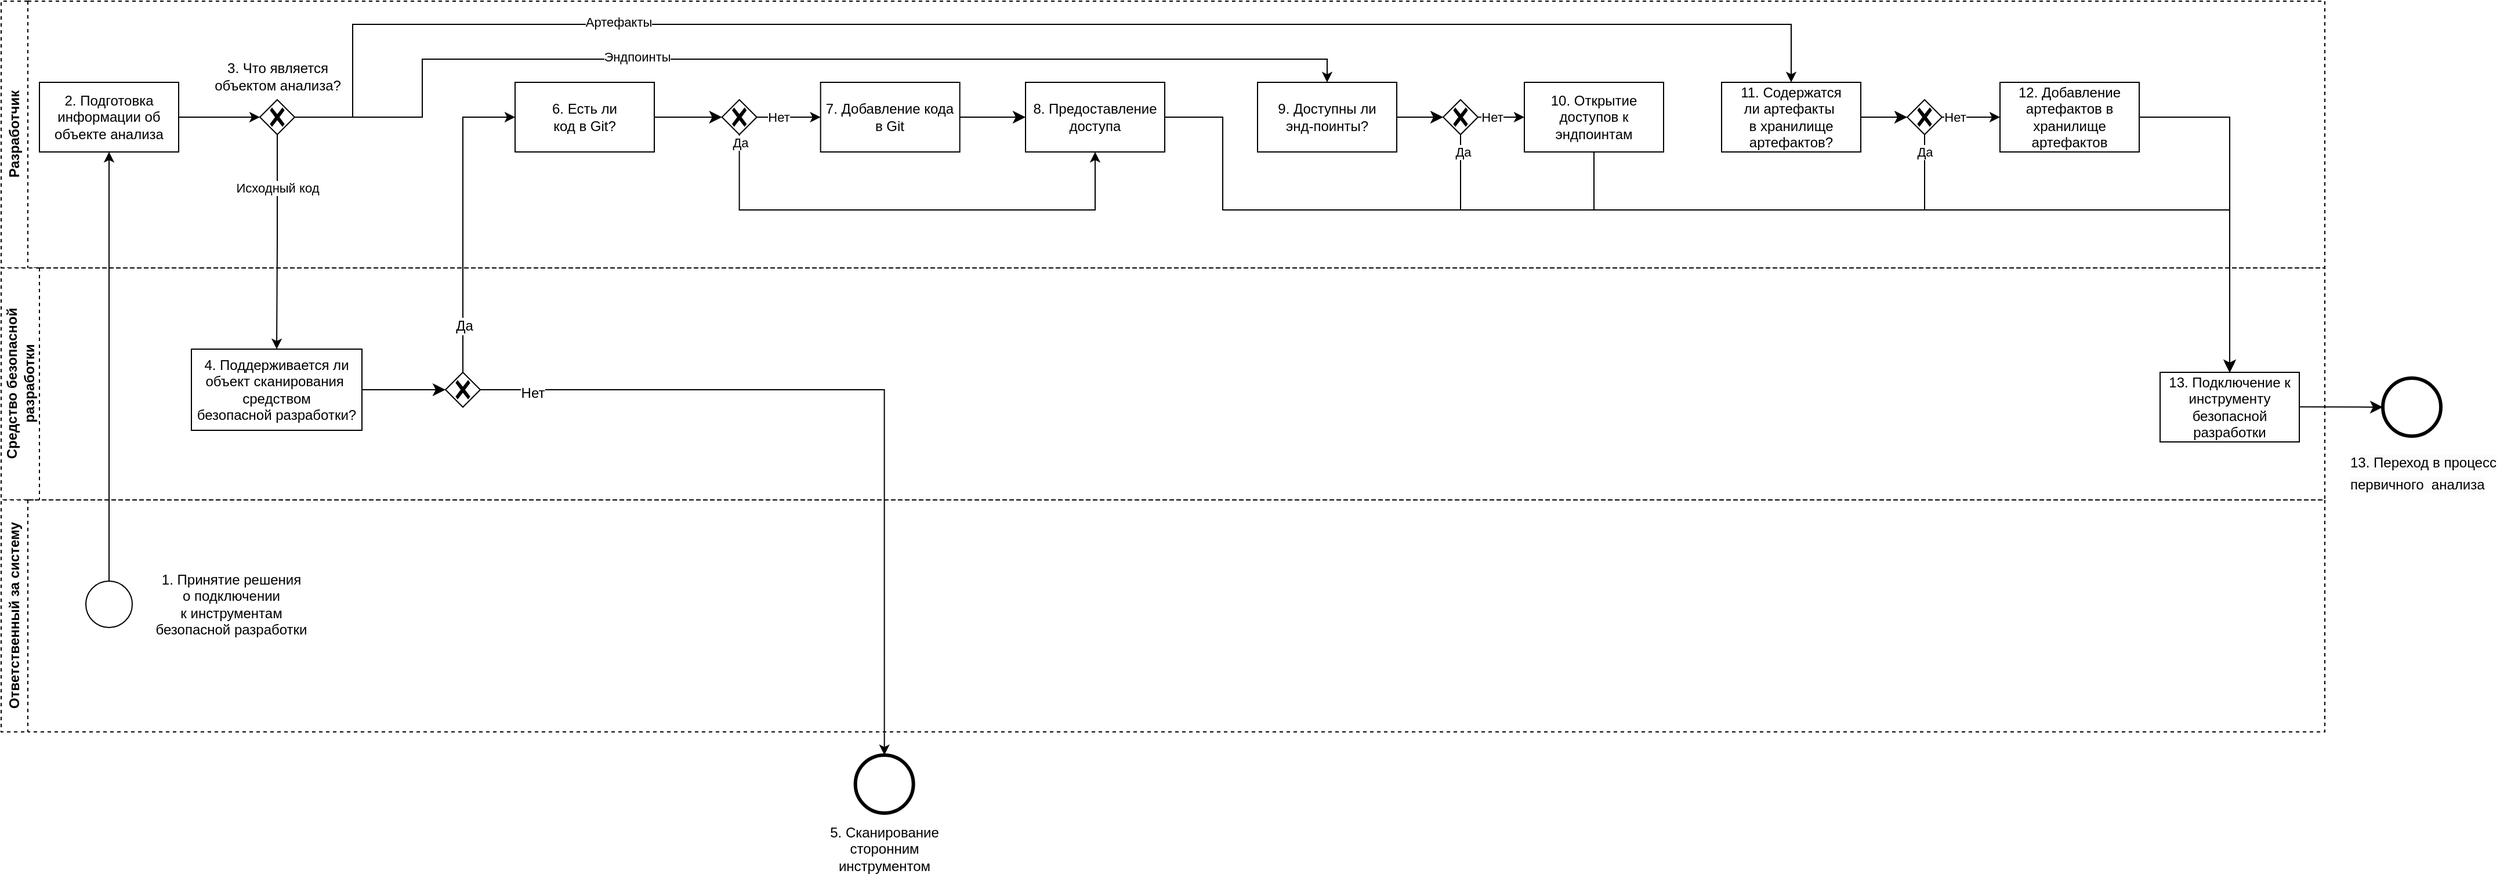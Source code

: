 <mxfile version="21.5.0" type="github" pages="4">
  <diagram id="efCT6NA_U1N-zGDScxzD" name="Подключение">
    <mxGraphModel dx="1182" dy="1363" grid="1" gridSize="10" guides="1" tooltips="1" connect="1" arrows="1" fold="1" page="1" pageScale="1" pageWidth="827" pageHeight="1169" math="0" shadow="0">
      <root>
        <mxCell id="0" />
        <mxCell id="1" parent="0" />
        <mxCell id="2MI9nc2WKSyvKJofNNem-37" value="5. Сканирование &lt;br&gt;сторонним &lt;br&gt;инструментом" style="text;html=1;align=center;verticalAlign=middle;resizable=0;points=[];autosize=1;strokeColor=none;fillColor=none;" parent="1" vertex="1">
          <mxGeometry x="1528.33" y="701" width="120" height="60" as="geometry" />
        </mxCell>
        <mxCell id="RozgLljoWX_2lORCVmks-1" value="Разработчик" style="swimlane;horizontal=0;whiteSpace=wrap;html=1;dashed=1;" parent="1" vertex="1">
          <mxGeometry x="827" width="2003" height="230" as="geometry" />
        </mxCell>
        <mxCell id="cXYeHKxGvZr56QGktnRZ-13" style="edgeStyle=orthogonalEdgeStyle;rounded=0;orthogonalLoop=1;jettySize=auto;html=1;entryX=0.5;entryY=0;entryDx=0;entryDy=0;" parent="RozgLljoWX_2lORCVmks-1" source="Sn9rz1e35mkyTyQ7obq8-4" target="QtOM31LoHQZHqkwSihQN-7" edge="1">
          <mxGeometry relative="1" as="geometry">
            <Array as="points">
              <mxPoint x="363" y="100" />
              <mxPoint x="363" y="50" />
              <mxPoint x="1143" y="50" />
            </Array>
            <mxPoint x="923" y="70" as="targetPoint" />
          </mxGeometry>
        </mxCell>
        <mxCell id="cXYeHKxGvZr56QGktnRZ-23" value="Эндпоинты" style="edgeLabel;html=1;align=center;verticalAlign=middle;resizable=0;points=[];" parent="cXYeHKxGvZr56QGktnRZ-13" vertex="1" connectable="0">
          <mxGeometry x="-0.281" y="2" relative="1" as="geometry">
            <mxPoint as="offset" />
          </mxGeometry>
        </mxCell>
        <mxCell id="cXYeHKxGvZr56QGktnRZ-14" style="edgeStyle=orthogonalEdgeStyle;rounded=0;orthogonalLoop=1;jettySize=auto;html=1;entryX=0.5;entryY=0;entryDx=0;entryDy=0;" parent="RozgLljoWX_2lORCVmks-1" source="Sn9rz1e35mkyTyQ7obq8-4" target="QtOM31LoHQZHqkwSihQN-9" edge="1">
          <mxGeometry relative="1" as="geometry">
            <Array as="points">
              <mxPoint x="303" y="100" />
              <mxPoint x="303" y="20" />
              <mxPoint x="1543" y="20" />
            </Array>
          </mxGeometry>
        </mxCell>
        <mxCell id="cXYeHKxGvZr56QGktnRZ-24" value="Артефакты" style="edgeLabel;html=1;align=center;verticalAlign=middle;resizable=0;points=[];" parent="cXYeHKxGvZr56QGktnRZ-14" vertex="1" connectable="0">
          <mxGeometry x="-0.513" y="2" relative="1" as="geometry">
            <mxPoint x="13" as="offset" />
          </mxGeometry>
        </mxCell>
        <mxCell id="Sn9rz1e35mkyTyQ7obq8-4" value="" style="points=[[0.25,0.25,0],[0.5,0,0],[0.75,0.25,0],[1,0.5,0],[0.75,0.75,0],[0.5,1,0],[0.25,0.75,0],[0,0.5,0]];shape=mxgraph.bpmn.gateway2;html=1;verticalLabelPosition=bottom;labelBackgroundColor=#ffffff;verticalAlign=top;align=center;perimeter=rhombusPerimeter;outlineConnect=0;outline=none;symbol=none;gwType=exclusive;" parent="RozgLljoWX_2lORCVmks-1" vertex="1">
          <mxGeometry x="223" y="85" width="30" height="30" as="geometry" />
        </mxCell>
        <mxCell id="Sn9rz1e35mkyTyQ7obq8-5" value="3. Что является &lt;br&gt;объектом анализа?" style="text;html=1;align=center;verticalAlign=middle;resizable=0;points=[];autosize=1;strokeColor=none;fillColor=none;rotation=0;" parent="RozgLljoWX_2lORCVmks-1" vertex="1">
          <mxGeometry x="173" y="45" width="130" height="40" as="geometry" />
        </mxCell>
        <mxCell id="Sn9rz1e35mkyTyQ7obq8-19" style="edgeStyle=orthogonalEdgeStyle;rounded=0;orthogonalLoop=1;jettySize=auto;html=1;entryX=0;entryY=0.5;entryDx=0;entryDy=0;" parent="RozgLljoWX_2lORCVmks-1" source="Sn9rz1e35mkyTyQ7obq8-7" target="2MI9nc2WKSyvKJofNNem-39" edge="1">
          <mxGeometry relative="1" as="geometry">
            <Array as="points">
              <mxPoint x="681.33" y="100" />
              <mxPoint x="681.33" y="100" />
            </Array>
          </mxGeometry>
        </mxCell>
        <mxCell id="Sn9rz1e35mkyTyQ7obq8-43" value="Нет" style="edgeLabel;html=1;align=center;verticalAlign=middle;resizable=0;points=[];" parent="Sn9rz1e35mkyTyQ7obq8-19" vertex="1" connectable="0">
          <mxGeometry x="-0.351" y="-1" relative="1" as="geometry">
            <mxPoint y="-1" as="offset" />
          </mxGeometry>
        </mxCell>
        <mxCell id="Sn9rz1e35mkyTyQ7obq8-7" value="" style="points=[[0.25,0.25,0],[0.5,0,0],[0.75,0.25,0],[1,0.5,0],[0.75,0.75,0],[0.5,1,0],[0.25,0.75,0],[0,0.5,0]];shape=mxgraph.bpmn.gateway2;html=1;verticalLabelPosition=bottom;labelBackgroundColor=#ffffff;verticalAlign=top;align=center;perimeter=rhombusPerimeter;outlineConnect=0;outline=none;symbol=none;gwType=exclusive;" parent="RozgLljoWX_2lORCVmks-1" vertex="1">
          <mxGeometry x="621.33" y="85" width="30" height="30" as="geometry" />
        </mxCell>
        <mxCell id="Sn9rz1e35mkyTyQ7obq8-22" style="edgeStyle=orthogonalEdgeStyle;rounded=0;orthogonalLoop=1;jettySize=auto;html=1;entryX=0;entryY=0.5;entryDx=0;entryDy=0;" parent="RozgLljoWX_2lORCVmks-1" source="Sn9rz1e35mkyTyQ7obq8-11" target="Sn9rz1e35mkyTyQ7obq8-21" edge="1">
          <mxGeometry relative="1" as="geometry">
            <Array as="points">
              <mxPoint x="1293" y="100" />
              <mxPoint x="1293" y="100" />
            </Array>
          </mxGeometry>
        </mxCell>
        <mxCell id="Sn9rz1e35mkyTyQ7obq8-47" value="Нет" style="edgeLabel;html=1;align=center;verticalAlign=middle;resizable=0;points=[];" parent="Sn9rz1e35mkyTyQ7obq8-22" vertex="1" connectable="0">
          <mxGeometry x="-0.42" relative="1" as="geometry">
            <mxPoint as="offset" />
          </mxGeometry>
        </mxCell>
        <mxCell id="Sn9rz1e35mkyTyQ7obq8-11" value="" style="points=[[0.25,0.25,0],[0.5,0,0],[0.75,0.25,0],[1,0.5,0],[0.75,0.75,0],[0.5,1,0],[0.25,0.75,0],[0,0.5,0]];shape=mxgraph.bpmn.gateway2;html=1;verticalLabelPosition=bottom;labelBackgroundColor=#ffffff;verticalAlign=top;align=center;perimeter=rhombusPerimeter;outlineConnect=0;outline=none;symbol=none;gwType=exclusive;" parent="RozgLljoWX_2lORCVmks-1" vertex="1">
          <mxGeometry x="1243" y="85" width="30" height="30" as="geometry" />
        </mxCell>
        <mxCell id="Sn9rz1e35mkyTyQ7obq8-30" style="edgeStyle=orthogonalEdgeStyle;rounded=0;orthogonalLoop=1;jettySize=auto;html=1;entryX=0;entryY=0.5;entryDx=0;entryDy=0;" parent="RozgLljoWX_2lORCVmks-1" source="Sn9rz1e35mkyTyQ7obq8-15" target="Sn9rz1e35mkyTyQ7obq8-29" edge="1">
          <mxGeometry relative="1" as="geometry">
            <Array as="points">
              <mxPoint x="1693" y="100" />
              <mxPoint x="1693" y="100" />
            </Array>
          </mxGeometry>
        </mxCell>
        <mxCell id="Sn9rz1e35mkyTyQ7obq8-49" value="Нет" style="edgeLabel;html=1;align=center;verticalAlign=middle;resizable=0;points=[];" parent="Sn9rz1e35mkyTyQ7obq8-30" vertex="1" connectable="0">
          <mxGeometry x="-0.552" y="-1" relative="1" as="geometry">
            <mxPoint y="-1" as="offset" />
          </mxGeometry>
        </mxCell>
        <mxCell id="Sn9rz1e35mkyTyQ7obq8-15" value="" style="points=[[0.25,0.25,0],[0.5,0,0],[0.75,0.25,0],[1,0.5,0],[0.75,0.75,0],[0.5,1,0],[0.25,0.75,0],[0,0.5,0]];shape=mxgraph.bpmn.gateway2;html=1;verticalLabelPosition=bottom;labelBackgroundColor=#ffffff;verticalAlign=top;align=center;perimeter=rhombusPerimeter;outlineConnect=0;outline=none;symbol=none;gwType=exclusive;" parent="RozgLljoWX_2lORCVmks-1" vertex="1">
          <mxGeometry x="1643" y="85" width="30" height="30" as="geometry" />
        </mxCell>
        <mxCell id="CogEi8dmc9wDMW127Bqx-2" style="edgeStyle=none;curved=1;rounded=0;orthogonalLoop=1;jettySize=auto;html=1;entryX=0;entryY=0.5;entryDx=0;entryDy=0;fontSize=12;startSize=8;endSize=8;" edge="1" parent="RozgLljoWX_2lORCVmks-1" source="2MI9nc2WKSyvKJofNNem-39" target="CogEi8dmc9wDMW127Bqx-1">
          <mxGeometry relative="1" as="geometry" />
        </mxCell>
        <mxCell id="2MI9nc2WKSyvKJofNNem-39" value="7. Добавление кода в Git" style="rounded=0;whiteSpace=wrap;html=1;" parent="RozgLljoWX_2lORCVmks-1" vertex="1">
          <mxGeometry x="706.33" y="70" width="120" height="60" as="geometry" />
        </mxCell>
        <mxCell id="Sn9rz1e35mkyTyQ7obq8-21" value="10. Открытие доступов к эндпоинтам" style="rounded=0;whiteSpace=wrap;html=1;" parent="RozgLljoWX_2lORCVmks-1" vertex="1">
          <mxGeometry x="1313" y="70" width="120" height="60" as="geometry" />
        </mxCell>
        <mxCell id="Sn9rz1e35mkyTyQ7obq8-29" value="12. Добавление артефактов в хранилище артефактов" style="rounded=0;whiteSpace=wrap;html=1;" parent="RozgLljoWX_2lORCVmks-1" vertex="1">
          <mxGeometry x="1723" y="70" width="120" height="60" as="geometry" />
        </mxCell>
        <mxCell id="cXYeHKxGvZr56QGktnRZ-7" style="edgeStyle=orthogonalEdgeStyle;rounded=0;orthogonalLoop=1;jettySize=auto;html=1;entryX=0;entryY=0.5;entryDx=0;entryDy=0;entryPerimeter=0;" parent="RozgLljoWX_2lORCVmks-1" source="cXYeHKxGvZr56QGktnRZ-5" target="Sn9rz1e35mkyTyQ7obq8-4" edge="1">
          <mxGeometry relative="1" as="geometry" />
        </mxCell>
        <mxCell id="cXYeHKxGvZr56QGktnRZ-5" value="2. Подготовка информации об объекте анализа" style="rounded=0;whiteSpace=wrap;html=1;" parent="RozgLljoWX_2lORCVmks-1" vertex="1">
          <mxGeometry x="33" y="70" width="120" height="60" as="geometry" />
        </mxCell>
        <mxCell id="QtOM31LoHQZHqkwSihQN-6" style="edgeStyle=none;curved=1;rounded=0;orthogonalLoop=1;jettySize=auto;html=1;entryX=0;entryY=0.5;entryDx=0;entryDy=0;entryPerimeter=0;fontSize=12;startSize=8;endSize=8;" edge="1" parent="RozgLljoWX_2lORCVmks-1" source="QtOM31LoHQZHqkwSihQN-5" target="Sn9rz1e35mkyTyQ7obq8-7">
          <mxGeometry relative="1" as="geometry" />
        </mxCell>
        <mxCell id="QtOM31LoHQZHqkwSihQN-5" value="6. Есть ли&lt;br style=&quot;border-color: var(--border-color);&quot;&gt;&lt;span style=&quot;&quot;&gt;код в Git?&lt;/span&gt;" style="rounded=0;whiteSpace=wrap;html=1;" vertex="1" parent="RozgLljoWX_2lORCVmks-1">
          <mxGeometry x="443" y="70" width="120" height="60" as="geometry" />
        </mxCell>
        <mxCell id="QtOM31LoHQZHqkwSihQN-8" style="edgeStyle=none;curved=1;rounded=0;orthogonalLoop=1;jettySize=auto;html=1;entryX=0;entryY=0.5;entryDx=0;entryDy=0;entryPerimeter=0;fontSize=12;startSize=8;endSize=8;" edge="1" parent="RozgLljoWX_2lORCVmks-1" source="QtOM31LoHQZHqkwSihQN-7" target="Sn9rz1e35mkyTyQ7obq8-11">
          <mxGeometry relative="1" as="geometry" />
        </mxCell>
        <mxCell id="QtOM31LoHQZHqkwSihQN-7" value="9. Доступны ли&lt;br style=&quot;border-color: var(--border-color);&quot;&gt;&lt;span style=&quot;&quot;&gt;энд-поинты?&lt;/span&gt;" style="rounded=0;whiteSpace=wrap;html=1;" vertex="1" parent="RozgLljoWX_2lORCVmks-1">
          <mxGeometry x="1083" y="70" width="120" height="60" as="geometry" />
        </mxCell>
        <mxCell id="QtOM31LoHQZHqkwSihQN-10" style="edgeStyle=none;curved=1;rounded=0;orthogonalLoop=1;jettySize=auto;html=1;entryX=0;entryY=0.5;entryDx=0;entryDy=0;entryPerimeter=0;fontSize=12;startSize=8;endSize=8;" edge="1" parent="RozgLljoWX_2lORCVmks-1" source="QtOM31LoHQZHqkwSihQN-9" target="Sn9rz1e35mkyTyQ7obq8-15">
          <mxGeometry relative="1" as="geometry" />
        </mxCell>
        <mxCell id="QtOM31LoHQZHqkwSihQN-9" value="11. Содержатся&lt;br style=&quot;border-color: var(--border-color);&quot;&gt;&lt;span style=&quot;&quot;&gt;ли артефакты&amp;nbsp;&lt;/span&gt;&lt;br style=&quot;border-color: var(--border-color);&quot;&gt;&lt;span style=&quot;&quot;&gt;в хранилище&lt;/span&gt;&lt;br style=&quot;border-color: var(--border-color);&quot;&gt;&lt;span style=&quot;&quot;&gt;артефактов?&lt;/span&gt;" style="rounded=0;whiteSpace=wrap;html=1;" vertex="1" parent="RozgLljoWX_2lORCVmks-1">
          <mxGeometry x="1483" y="70" width="120" height="60" as="geometry" />
        </mxCell>
        <mxCell id="CogEi8dmc9wDMW127Bqx-1" value="8. Предоставление доступа" style="rounded=0;whiteSpace=wrap;html=1;" vertex="1" parent="RozgLljoWX_2lORCVmks-1">
          <mxGeometry x="883" y="70" width="120" height="60" as="geometry" />
        </mxCell>
        <mxCell id="cXYeHKxGvZr56QGktnRZ-11" style="edgeStyle=orthogonalEdgeStyle;rounded=0;orthogonalLoop=1;jettySize=auto;html=1;entryX=0.5;entryY=1;entryDx=0;entryDy=0;" parent="RozgLljoWX_2lORCVmks-1" source="Sn9rz1e35mkyTyQ7obq8-7" target="CogEi8dmc9wDMW127Bqx-1" edge="1">
          <mxGeometry relative="1" as="geometry">
            <Array as="points">
              <mxPoint x="636" y="180" />
              <mxPoint x="943" y="180" />
            </Array>
          </mxGeometry>
        </mxCell>
        <mxCell id="cXYeHKxGvZr56QGktnRZ-19" value="Да" style="edgeLabel;html=1;align=center;verticalAlign=middle;resizable=0;points=[];" parent="cXYeHKxGvZr56QGktnRZ-11" vertex="1" connectable="0">
          <mxGeometry x="-0.966" relative="1" as="geometry">
            <mxPoint as="offset" />
          </mxGeometry>
        </mxCell>
        <mxCell id="RozgLljoWX_2lORCVmks-2" value="Средство безопасной разработки" style="swimlane;horizontal=0;whiteSpace=wrap;html=1;startSize=33;dashed=1;" parent="1" vertex="1">
          <mxGeometry x="827" y="230" width="2003" height="200" as="geometry" />
        </mxCell>
        <mxCell id="2MI9nc2WKSyvKJofNNem-30" value="" style="points=[[0.25,0.25,0],[0.5,0,0],[0.75,0.25,0],[1,0.5,0],[0.75,0.75,0],[0.5,1,0],[0.25,0.75,0],[0,0.5,0]];shape=mxgraph.bpmn.gateway2;html=1;verticalLabelPosition=bottom;labelBackgroundColor=#ffffff;verticalAlign=top;align=center;perimeter=rhombusPerimeter;outlineConnect=0;outline=none;symbol=none;gwType=exclusive;" parent="RozgLljoWX_2lORCVmks-2" vertex="1">
          <mxGeometry x="383" y="90" width="30" height="30" as="geometry" />
        </mxCell>
        <mxCell id="2MI9nc2WKSyvKJofNNem-40" value="13. Подключение к инструменту безопасной разработки" style="rounded=0;whiteSpace=wrap;html=1;" parent="RozgLljoWX_2lORCVmks-2" vertex="1">
          <mxGeometry x="1861" y="90" width="120" height="60" as="geometry" />
        </mxCell>
        <mxCell id="QtOM31LoHQZHqkwSihQN-2" style="edgeStyle=none;curved=1;rounded=0;orthogonalLoop=1;jettySize=auto;html=1;entryX=0;entryY=0.5;entryDx=0;entryDy=0;entryPerimeter=0;fontSize=12;startSize=8;endSize=8;" edge="1" parent="RozgLljoWX_2lORCVmks-2" source="QtOM31LoHQZHqkwSihQN-1" target="2MI9nc2WKSyvKJofNNem-30">
          <mxGeometry relative="1" as="geometry" />
        </mxCell>
        <mxCell id="QtOM31LoHQZHqkwSihQN-1" value="4. Поддерживается ли объект&amp;nbsp;&lt;span style=&quot;&quot;&gt;сканирования&amp;nbsp;&lt;br&gt;&lt;/span&gt;&lt;span style=&quot;&quot;&gt;средством&lt;/span&gt;&lt;br style=&quot;border-color: var(--border-color);&quot;&gt;&lt;span style=&quot;&quot;&gt;безопасной разработки?&lt;/span&gt;" style="rounded=0;whiteSpace=wrap;html=1;" vertex="1" parent="RozgLljoWX_2lORCVmks-2">
          <mxGeometry x="164" y="70" width="147" height="70" as="geometry" />
        </mxCell>
        <mxCell id="RozgLljoWX_2lORCVmks-3" value="Ответственный за систему" style="swimlane;horizontal=0;whiteSpace=wrap;html=1;startSize=23;dashed=1;" parent="1" vertex="1">
          <mxGeometry x="827" y="430" width="2003" height="200" as="geometry" />
        </mxCell>
        <mxCell id="cXYeHKxGvZr56QGktnRZ-4" value="" style="ellipse;whiteSpace=wrap;html=1;aspect=fixed;" parent="RozgLljoWX_2lORCVmks-3" vertex="1">
          <mxGeometry x="73" y="70" width="40" height="40" as="geometry" />
        </mxCell>
        <mxCell id="cXYeHKxGvZr56QGktnRZ-3" value="1. Принятие решения &lt;br&gt;о подключении &lt;br&gt;к инструментам &lt;br&gt;безопасной разработки" style="text;html=1;align=center;verticalAlign=middle;resizable=0;points=[];autosize=1;strokeColor=none;fillColor=none;" parent="RozgLljoWX_2lORCVmks-3" vertex="1">
          <mxGeometry x="123" y="55" width="150" height="70" as="geometry" />
        </mxCell>
        <mxCell id="emMtnCQZjsncJLwZG1bw-9" style="edgeStyle=orthogonalEdgeStyle;rounded=0;orthogonalLoop=1;jettySize=auto;html=1;" parent="1" source="2MI9nc2WKSyvKJofNNem-30" target="o6546WC1DhHkFka0Efin-1" edge="1">
          <mxGeometry relative="1" as="geometry">
            <mxPoint x="1400" y="660" as="targetPoint" />
          </mxGeometry>
        </mxCell>
        <mxCell id="QtOM31LoHQZHqkwSihQN-3" value="&lt;font style=&quot;font-size: 12px;&quot;&gt;Нет&lt;/font&gt;" style="edgeLabel;html=1;align=center;verticalAlign=middle;resizable=0;points=[];fontSize=16;" vertex="1" connectable="0" parent="emMtnCQZjsncJLwZG1bw-9">
          <mxGeometry x="-0.864" y="-1" relative="1" as="geometry">
            <mxPoint as="offset" />
          </mxGeometry>
        </mxCell>
        <mxCell id="cXYeHKxGvZr56QGktnRZ-6" style="edgeStyle=orthogonalEdgeStyle;rounded=0;orthogonalLoop=1;jettySize=auto;html=1;entryX=0.5;entryY=1;entryDx=0;entryDy=0;" parent="1" source="cXYeHKxGvZr56QGktnRZ-4" target="cXYeHKxGvZr56QGktnRZ-5" edge="1">
          <mxGeometry relative="1" as="geometry" />
        </mxCell>
        <mxCell id="cXYeHKxGvZr56QGktnRZ-9" style="edgeStyle=orthogonalEdgeStyle;rounded=0;orthogonalLoop=1;jettySize=auto;html=1;entryX=0;entryY=0.5;entryDx=0;entryDy=0;" parent="1" source="2MI9nc2WKSyvKJofNNem-30" target="QtOM31LoHQZHqkwSihQN-5" edge="1">
          <mxGeometry relative="1" as="geometry">
            <Array as="points">
              <mxPoint x="1225" y="100" />
            </Array>
            <mxPoint x="1250" y="100" as="targetPoint" />
          </mxGeometry>
        </mxCell>
        <mxCell id="QtOM31LoHQZHqkwSihQN-4" value="&lt;font style=&quot;font-size: 12px;&quot;&gt;Да&lt;/font&gt;" style="edgeLabel;html=1;align=center;verticalAlign=middle;resizable=0;points=[];fontSize=12;" vertex="1" connectable="0" parent="cXYeHKxGvZr56QGktnRZ-9">
          <mxGeometry x="-0.698" y="-1" relative="1" as="geometry">
            <mxPoint as="offset" />
          </mxGeometry>
        </mxCell>
        <mxCell id="cXYeHKxGvZr56QGktnRZ-10" style="edgeStyle=orthogonalEdgeStyle;rounded=0;orthogonalLoop=1;jettySize=auto;html=1;exitX=0.5;exitY=1;exitDx=0;exitDy=0;exitPerimeter=0;entryX=0.5;entryY=0;entryDx=0;entryDy=0;" parent="1" source="Sn9rz1e35mkyTyQ7obq8-4" target="QtOM31LoHQZHqkwSihQN-1" edge="1">
          <mxGeometry relative="1" as="geometry">
            <mxPoint x="1065" y="270" as="targetPoint" />
          </mxGeometry>
        </mxCell>
        <mxCell id="cXYeHKxGvZr56QGktnRZ-22" value="Исходный код" style="edgeLabel;html=1;align=center;verticalAlign=middle;resizable=0;points=[];" parent="cXYeHKxGvZr56QGktnRZ-10" vertex="1" connectable="0">
          <mxGeometry x="0.411" y="3" relative="1" as="geometry">
            <mxPoint x="-3" y="-85" as="offset" />
          </mxGeometry>
        </mxCell>
        <mxCell id="cXYeHKxGvZr56QGktnRZ-15" style="edgeStyle=orthogonalEdgeStyle;rounded=0;orthogonalLoop=1;jettySize=auto;html=1;entryX=0.5;entryY=0;entryDx=0;entryDy=0;" parent="1" source="Sn9rz1e35mkyTyQ7obq8-11" target="2MI9nc2WKSyvKJofNNem-40" edge="1">
          <mxGeometry relative="1" as="geometry">
            <Array as="points">
              <mxPoint x="2085" y="180" />
              <mxPoint x="2748" y="180" />
            </Array>
          </mxGeometry>
        </mxCell>
        <mxCell id="cXYeHKxGvZr56QGktnRZ-20" value="Да" style="edgeLabel;html=1;align=center;verticalAlign=middle;resizable=0;points=[];" parent="cXYeHKxGvZr56QGktnRZ-15" vertex="1" connectable="0">
          <mxGeometry x="-0.967" y="2" relative="1" as="geometry">
            <mxPoint as="offset" />
          </mxGeometry>
        </mxCell>
        <mxCell id="cXYeHKxGvZr56QGktnRZ-16" style="edgeStyle=orthogonalEdgeStyle;rounded=0;orthogonalLoop=1;jettySize=auto;html=1;entryX=0.5;entryY=0;entryDx=0;entryDy=0;" parent="1" source="Sn9rz1e35mkyTyQ7obq8-21" target="2MI9nc2WKSyvKJofNNem-40" edge="1">
          <mxGeometry relative="1" as="geometry">
            <Array as="points">
              <mxPoint x="2200" y="180" />
              <mxPoint x="2748" y="180" />
            </Array>
          </mxGeometry>
        </mxCell>
        <mxCell id="cXYeHKxGvZr56QGktnRZ-17" style="edgeStyle=orthogonalEdgeStyle;rounded=0;orthogonalLoop=1;jettySize=auto;html=1;entryX=0.5;entryY=0;entryDx=0;entryDy=0;" parent="1" source="Sn9rz1e35mkyTyQ7obq8-15" target="2MI9nc2WKSyvKJofNNem-40" edge="1">
          <mxGeometry relative="1" as="geometry">
            <Array as="points">
              <mxPoint x="2485" y="180" />
              <mxPoint x="2748" y="180" />
            </Array>
          </mxGeometry>
        </mxCell>
        <mxCell id="cXYeHKxGvZr56QGktnRZ-21" value="Да" style="edgeLabel;html=1;align=center;verticalAlign=middle;resizable=0;points=[];" parent="cXYeHKxGvZr56QGktnRZ-17" vertex="1" connectable="0">
          <mxGeometry x="-0.908" y="1" relative="1" as="geometry">
            <mxPoint x="-1" y="-7" as="offset" />
          </mxGeometry>
        </mxCell>
        <mxCell id="cXYeHKxGvZr56QGktnRZ-18" style="edgeStyle=orthogonalEdgeStyle;rounded=0;orthogonalLoop=1;jettySize=auto;html=1;entryX=0.5;entryY=0;entryDx=0;entryDy=0;" parent="1" source="Sn9rz1e35mkyTyQ7obq8-29" target="2MI9nc2WKSyvKJofNNem-40" edge="1">
          <mxGeometry relative="1" as="geometry">
            <Array as="points">
              <mxPoint x="2748" y="100" />
            </Array>
          </mxGeometry>
        </mxCell>
        <mxCell id="TZS3rNzc2IVc-SQ_6X1m-1" value="&lt;span style=&quot;color: rgb(0, 0, 0); font-family: Helvetica; font-size: 12px; font-style: normal; font-variant-ligatures: normal; font-variant-caps: normal; font-weight: 400; letter-spacing: normal; orphans: 2; text-align: center; text-indent: 0px; text-transform: none; widows: 2; word-spacing: 0px; -webkit-text-stroke-width: 0px; background-color: rgb(251, 251, 251); text-decoration-thickness: initial; text-decoration-style: initial; text-decoration-color: initial; float: none; display: inline !important;&quot;&gt;13. Переход в процесс первичного&amp;nbsp; анализа&lt;/span&gt;" style="text;whiteSpace=wrap;html=1;fontSize=16;" vertex="1" parent="1">
          <mxGeometry x="2850" y="380" width="130" height="60" as="geometry" />
        </mxCell>
        <mxCell id="TZS3rNzc2IVc-SQ_6X1m-3" value="" style="points=[[0.145,0.145,0],[0.5,0,0],[0.855,0.145,0],[1,0.5,0],[0.855,0.855,0],[0.5,1,0],[0.145,0.855,0],[0,0.5,0]];shape=mxgraph.bpmn.event;html=1;verticalLabelPosition=bottom;labelBackgroundColor=#ffffff;verticalAlign=top;align=center;perimeter=ellipsePerimeter;outlineConnect=0;aspect=fixed;outline=end;symbol=terminate2;fontSize=16;" vertex="1" parent="1">
          <mxGeometry x="2880" y="325" width="50" height="50" as="geometry" />
        </mxCell>
        <mxCell id="MUCyAVkktNIkD2awZicV-1" style="edgeStyle=none;curved=1;rounded=0;orthogonalLoop=1;jettySize=auto;html=1;fontSize=12;startSize=8;endSize=8;entryX=0;entryY=0.5;entryDx=0;entryDy=0;entryPerimeter=0;" edge="1" parent="1" target="TZS3rNzc2IVc-SQ_6X1m-3">
          <mxGeometry relative="1" as="geometry">
            <mxPoint x="2860" y="349.76" as="targetPoint" />
            <mxPoint x="2808" y="349.76" as="sourcePoint" />
          </mxGeometry>
        </mxCell>
        <mxCell id="o6546WC1DhHkFka0Efin-1" value="" style="points=[[0.145,0.145,0],[0.5,0,0],[0.855,0.145,0],[1,0.5,0],[0.855,0.855,0],[0.5,1,0],[0.145,0.855,0],[0,0.5,0]];shape=mxgraph.bpmn.event;html=1;verticalLabelPosition=bottom;labelBackgroundColor=#ffffff;verticalAlign=top;align=center;perimeter=ellipsePerimeter;outlineConnect=0;aspect=fixed;outline=end;symbol=terminate2;fontSize=16;" vertex="1" parent="1">
          <mxGeometry x="1563.33" y="650" width="50" height="50" as="geometry" />
        </mxCell>
        <mxCell id="CogEi8dmc9wDMW127Bqx-3" style="edgeStyle=orthogonalEdgeStyle;rounded=0;orthogonalLoop=1;jettySize=auto;html=1;entryX=0.5;entryY=0;entryDx=0;entryDy=0;fontSize=12;startSize=8;endSize=8;" edge="1" parent="1" source="CogEi8dmc9wDMW127Bqx-1" target="2MI9nc2WKSyvKJofNNem-40">
          <mxGeometry relative="1" as="geometry">
            <Array as="points">
              <mxPoint x="1880" y="100" />
              <mxPoint x="1880" y="180" />
              <mxPoint x="2748" y="180" />
            </Array>
          </mxGeometry>
        </mxCell>
      </root>
    </mxGraphModel>
  </diagram>
  <diagram name="Анализ" id="8-mOzE-NY5Z0UQBYUUM3">
    <mxGraphModel dx="1548" dy="1551" grid="1" gridSize="10" guides="1" tooltips="1" connect="1" arrows="1" fold="1" page="1" pageScale="1" pageWidth="827" pageHeight="1169" math="0" shadow="0">
      <root>
        <mxCell id="0" />
        <mxCell id="1" parent="0" />
        <mxCell id="5CCJTt-HanSpL9UafTNk-30" value="8. Переход в процесс &lt;br&gt;работы с дефектами&lt;br&gt;&amp;nbsp;безопасности&amp;nbsp;" style="text;html=1;align=center;verticalAlign=middle;resizable=0;points=[];autosize=1;strokeColor=none;fillColor=none;" parent="1" vertex="1">
          <mxGeometry x="2736" y="680" width="140" height="60" as="geometry" />
        </mxCell>
        <mxCell id="7MQ-dgEWHb44Jd_RwKsL-1" value="Разработчик" style="swimlane;horizontal=0;whiteSpace=wrap;html=1;dashed=1;" parent="1" vertex="1">
          <mxGeometry x="827" width="2223" height="200" as="geometry" />
        </mxCell>
        <mxCell id="5CCJTt-HanSpL9UafTNk-4" value="1. Идентификация объекта сканирования" style="rounded=0;whiteSpace=wrap;html=1;" parent="7MQ-dgEWHb44Jd_RwKsL-1" vertex="1">
          <mxGeometry x="175" y="70" width="120" height="60" as="geometry" />
        </mxCell>
        <mxCell id="UyjvJ915fG1JmJWau4-K-1" style="edgeStyle=none;curved=1;rounded=0;orthogonalLoop=1;jettySize=auto;html=1;entryX=0;entryY=0.5;entryDx=0;entryDy=0;fontSize=12;startSize=8;endSize=8;" edge="1" parent="7MQ-dgEWHb44Jd_RwKsL-1" source="5CCJTt-HanSpL9UafTNk-7" target="nfqhU_XQqNIKJn3SgHcV-17">
          <mxGeometry relative="1" as="geometry" />
        </mxCell>
        <mxCell id="5CCJTt-HanSpL9UafTNk-7" value="6. Разбор результатов сканирования" style="rounded=0;whiteSpace=wrap;html=1;" parent="7MQ-dgEWHb44Jd_RwKsL-1" vertex="1">
          <mxGeometry x="894" y="70" width="120" height="60" as="geometry" />
        </mxCell>
        <mxCell id="5CCJTt-HanSpL9UafTNk-14" value="11. Выставление срабатыванию комментариев" style="rounded=0;whiteSpace=wrap;html=1;" parent="7MQ-dgEWHb44Jd_RwKsL-1" vertex="1">
          <mxGeometry x="1539" y="70" width="120" height="60" as="geometry" />
        </mxCell>
        <mxCell id="UyjvJ915fG1JmJWau4-K-5" style="edgeStyle=none;curved=1;rounded=0;orthogonalLoop=1;jettySize=auto;html=1;fontSize=12;startSize=8;endSize=8;" edge="1" parent="7MQ-dgEWHb44Jd_RwKsL-1" source="5CCJTt-HanSpL9UafTNk-9" target="5CCJTt-HanSpL9UafTNk-14">
          <mxGeometry relative="1" as="geometry" />
        </mxCell>
        <mxCell id="5CCJTt-HanSpL9UafTNk-9" value="" style="points=[[0.25,0.25,0],[0.5,0,0],[0.75,0.25,0],[1,0.5,0],[0.75,0.75,0],[0.5,1,0],[0.25,0.75,0],[0,0.5,0]];shape=mxgraph.bpmn.gateway2;html=1;verticalLabelPosition=bottom;labelBackgroundColor=#ffffff;verticalAlign=top;align=center;perimeter=rhombusPerimeter;outlineConnect=0;outline=none;symbol=none;gwType=exclusive;" parent="7MQ-dgEWHb44Jd_RwKsL-1" vertex="1">
          <mxGeometry x="1464" y="85" width="30" height="30" as="geometry" />
        </mxCell>
        <mxCell id="UyjvJ915fG1JmJWau4-K-4" style="edgeStyle=none;curved=1;rounded=0;orthogonalLoop=1;jettySize=auto;html=1;entryX=0;entryY=0.5;entryDx=0;entryDy=0;fontSize=12;startSize=8;endSize=8;" edge="1" parent="7MQ-dgEWHb44Jd_RwKsL-1" source="eDJONaaxoY0N4I_1FmMI-16" target="nfqhU_XQqNIKJn3SgHcV-13">
          <mxGeometry relative="1" as="geometry" />
        </mxCell>
        <mxCell id="eDJONaaxoY0N4I_1FmMI-16" value="" style="points=[[0.25,0.25,0],[0.5,0,0],[0.75,0.25,0],[1,0.5,0],[0.75,0.75,0],[0.5,1,0],[0.25,0.75,0],[0,0.5,0]];shape=mxgraph.bpmn.gateway2;html=1;verticalLabelPosition=bottom;labelBackgroundColor=#ffffff;verticalAlign=top;align=center;perimeter=rhombusPerimeter;outlineConnect=0;outline=none;symbol=none;gwType=exclusive;" parent="7MQ-dgEWHb44Jd_RwKsL-1" vertex="1">
          <mxGeometry x="1234" y="85" width="30" height="30" as="geometry" />
        </mxCell>
        <mxCell id="nfqhU_XQqNIKJn3SgHcV-4" style="edgeStyle=none;curved=1;rounded=0;orthogonalLoop=1;jettySize=auto;html=1;entryX=0;entryY=0.5;entryDx=0;entryDy=0;fontSize=12;startSize=8;endSize=8;" edge="1" parent="7MQ-dgEWHb44Jd_RwKsL-1" source="nfqhU_XQqNIKJn3SgHcV-1" target="5CCJTt-HanSpL9UafTNk-4">
          <mxGeometry relative="1" as="geometry" />
        </mxCell>
        <mxCell id="nfqhU_XQqNIKJn3SgHcV-1" value="" style="ellipse;whiteSpace=wrap;html=1;aspect=fixed;fontSize=16;" vertex="1" parent="7MQ-dgEWHb44Jd_RwKsL-1">
          <mxGeometry x="74" y="75" width="50" height="50" as="geometry" />
        </mxCell>
        <mxCell id="nfqhU_XQqNIKJn3SgHcV-2" value="Инициирование процесса анализа" style="text;html=1;strokeColor=none;fillColor=none;align=center;verticalAlign=middle;whiteSpace=wrap;rounded=0;fontSize=13;" vertex="1" parent="7MQ-dgEWHb44Jd_RwKsL-1">
          <mxGeometry x="23" y="144" width="152" height="30" as="geometry" />
        </mxCell>
        <mxCell id="nfqhU_XQqNIKJn3SgHcV-15" style="edgeStyle=none;curved=1;rounded=0;orthogonalLoop=1;jettySize=auto;html=1;entryX=0;entryY=0.5;entryDx=0;entryDy=0;entryPerimeter=0;fontSize=12;startSize=8;endSize=8;" edge="1" parent="7MQ-dgEWHb44Jd_RwKsL-1" source="nfqhU_XQqNIKJn3SgHcV-13" target="5CCJTt-HanSpL9UafTNk-9">
          <mxGeometry relative="1" as="geometry" />
        </mxCell>
        <mxCell id="nfqhU_XQqNIKJn3SgHcV-13" value="9. Понятна причина срабатывания?" style="rounded=0;whiteSpace=wrap;html=1;" vertex="1" parent="7MQ-dgEWHb44Jd_RwKsL-1">
          <mxGeometry x="1314" y="70" width="120" height="60" as="geometry" />
        </mxCell>
        <mxCell id="HaE-pxfunqLKBgUaqGWv-2" style="edgeStyle=none;curved=1;rounded=0;orthogonalLoop=1;jettySize=auto;html=1;entryX=0.5;entryY=1;entryDx=0;entryDy=0;fontSize=12;startSize=8;endSize=8;" edge="1" parent="7MQ-dgEWHb44Jd_RwKsL-1">
          <mxGeometry relative="1" as="geometry">
            <mxPoint x="1574" y="110" as="sourcePoint" />
            <mxPoint x="1574" y="110" as="targetPoint" />
          </mxGeometry>
        </mxCell>
        <mxCell id="UyjvJ915fG1JmJWau4-K-2" style="edgeStyle=none;curved=1;rounded=0;orthogonalLoop=1;jettySize=auto;html=1;entryX=0;entryY=0.5;entryDx=0;entryDy=0;entryPerimeter=0;fontSize=12;startSize=8;endSize=8;" edge="1" parent="7MQ-dgEWHb44Jd_RwKsL-1" source="nfqhU_XQqNIKJn3SgHcV-17" target="eDJONaaxoY0N4I_1FmMI-16">
          <mxGeometry relative="1" as="geometry" />
        </mxCell>
        <mxCell id="nfqhU_XQqNIKJn3SgHcV-17" value="7. Согласен с найденной уязвимостью?" style="rounded=0;whiteSpace=wrap;html=1;" vertex="1" parent="7MQ-dgEWHb44Jd_RwKsL-1">
          <mxGeometry x="1064" y="70" width="120" height="60" as="geometry" />
        </mxCell>
        <mxCell id="7MQ-dgEWHb44Jd_RwKsL-2" value="Средство безопасной разработки" style="swimlane;horizontal=0;whiteSpace=wrap;html=1;startSize=30;dashed=1;" parent="1" vertex="1">
          <mxGeometry x="827" y="200" width="2223" height="200" as="geometry" />
        </mxCell>
        <mxCell id="zK2x_52X-MgXwzwif9pp-5" style="edgeStyle=none;curved=1;rounded=0;orthogonalLoop=1;jettySize=auto;html=1;entryX=0;entryY=0.5;entryDx=0;entryDy=0;fontSize=12;startSize=8;endSize=8;" edge="1" parent="7MQ-dgEWHb44Jd_RwKsL-2" source="5CCJTt-HanSpL9UafTNk-5" target="zK2x_52X-MgXwzwif9pp-1">
          <mxGeometry relative="1" as="geometry" />
        </mxCell>
        <mxCell id="5CCJTt-HanSpL9UafTNk-5" value="3. Новые срабатывания получают статус&lt;br&gt;&amp;nbsp;&quot;Требует анализа&quot;" style="rounded=0;whiteSpace=wrap;html=1;" parent="7MQ-dgEWHb44Jd_RwKsL-2" vertex="1">
          <mxGeometry x="414" y="56.25" width="120" height="60" as="geometry" />
        </mxCell>
        <mxCell id="nfqhU_XQqNIKJn3SgHcV-12" style="edgeStyle=none;curved=1;rounded=0;orthogonalLoop=1;jettySize=auto;html=1;entryX=0;entryY=0.5;entryDx=0;entryDy=0;fontSize=12;startSize=8;endSize=8;" edge="1" parent="7MQ-dgEWHb44Jd_RwKsL-2" source="nfqhU_XQqNIKJn3SgHcV-5" target="5CCJTt-HanSpL9UafTNk-5">
          <mxGeometry relative="1" as="geometry" />
        </mxCell>
        <mxCell id="nfqhU_XQqNIKJn3SgHcV-5" value="2. Проведение анализа" style="rounded=0;whiteSpace=wrap;html=1;" vertex="1" parent="7MQ-dgEWHb44Jd_RwKsL-2">
          <mxGeometry x="263" y="55" width="120" height="60" as="geometry" />
        </mxCell>
        <mxCell id="zK2x_52X-MgXwzwif9pp-1" value="4. Запуск процесса контроля сроков" style="rounded=0;whiteSpace=wrap;html=1;fontSize=12;" vertex="1" parent="7MQ-dgEWHb44Jd_RwKsL-2">
          <mxGeometry x="583" y="53.75" width="129" height="65" as="geometry" />
        </mxCell>
        <mxCell id="zK2x_52X-MgXwzwif9pp-3" value="" style="points=[[0.145,0.145,0],[0.5,0,0],[0.855,0.145,0],[1,0.5,0],[0.855,0.855,0],[0.5,1,0],[0.145,0.855,0],[0,0.5,0]];shape=mxgraph.bpmn.event;html=1;verticalLabelPosition=bottom;labelBackgroundColor=#ffffff;verticalAlign=top;align=center;perimeter=ellipsePerimeter;outlineConnect=0;aspect=fixed;outline=eventNonint;symbol=timer;fontSize=16;" vertex="1" parent="7MQ-dgEWHb44Jd_RwKsL-2">
          <mxGeometry x="637.5" y="110" width="20" height="20" as="geometry" />
        </mxCell>
        <mxCell id="zK2x_52X-MgXwzwif9pp-11" style="edgeStyle=none;curved=1;rounded=0;orthogonalLoop=1;jettySize=auto;html=1;fontSize=12;startSize=8;endSize=8;entryX=0;entryY=0.5;entryDx=0;entryDy=0;entryPerimeter=0;" edge="1" parent="7MQ-dgEWHb44Jd_RwKsL-2" source="zK2x_52X-MgXwzwif9pp-4" target="zK2x_52X-MgXwzwif9pp-6">
          <mxGeometry relative="1" as="geometry">
            <mxPoint x="933" y="88.75" as="targetPoint" />
          </mxGeometry>
        </mxCell>
        <mxCell id="zK2x_52X-MgXwzwif9pp-4" value="5. Проверка, не истек ли срок устранения уязвимости" style="rounded=0;whiteSpace=wrap;html=1;fontSize=12;" vertex="1" parent="7MQ-dgEWHb44Jd_RwKsL-2">
          <mxGeometry x="763" y="56.25" width="132" height="65" as="geometry" />
        </mxCell>
        <mxCell id="zK2x_52X-MgXwzwif9pp-2" style="edgeStyle=orthogonalEdgeStyle;rounded=0;orthogonalLoop=1;jettySize=auto;html=1;entryX=0;entryY=0.5;entryDx=0;entryDy=0;fontSize=12;startSize=8;endSize=8;" edge="1" parent="7MQ-dgEWHb44Jd_RwKsL-2" source="zK2x_52X-MgXwzwif9pp-3" target="zK2x_52X-MgXwzwif9pp-4">
          <mxGeometry relative="1" as="geometry">
            <Array as="points">
              <mxPoint x="647" y="158.75" />
              <mxPoint x="732" y="158.75" />
              <mxPoint x="732" y="88.75" />
            </Array>
          </mxGeometry>
        </mxCell>
        <mxCell id="zK2x_52X-MgXwzwif9pp-6" value="" style="points=[[0.25,0.25,0],[0.5,0,0],[0.75,0.25,0],[1,0.5,0],[0.75,0.75,0],[0.5,1,0],[0.25,0.75,0],[0,0.5,0]];shape=mxgraph.bpmn.gateway2;html=1;verticalLabelPosition=bottom;labelBackgroundColor=#ffffff;verticalAlign=top;align=center;perimeter=rhombusPerimeter;outlineConnect=0;outline=none;symbol=none;gwType=exclusive;" vertex="1" parent="7MQ-dgEWHb44Jd_RwKsL-2">
          <mxGeometry x="939" y="73.75" width="30" height="30" as="geometry" />
        </mxCell>
        <mxCell id="7MQ-dgEWHb44Jd_RwKsL-3" value="Эксперт УБП" style="swimlane;horizontal=0;whiteSpace=wrap;html=1;dashed=1;" parent="1" vertex="1">
          <mxGeometry x="827" y="400" width="2223" height="200" as="geometry" />
        </mxCell>
        <mxCell id="5CCJTt-HanSpL9UafTNk-13" value="10. Проведение консультации" style="rounded=0;whiteSpace=wrap;html=1;" parent="7MQ-dgEWHb44Jd_RwKsL-3" vertex="1">
          <mxGeometry x="1419" y="70" width="120" height="60" as="geometry" />
        </mxCell>
        <mxCell id="eDJONaaxoY0N4I_1FmMI-3" style="edgeStyle=orthogonalEdgeStyle;rounded=0;orthogonalLoop=1;jettySize=auto;html=1;entryX=0;entryY=0.5;entryDx=0;entryDy=0;" parent="7MQ-dgEWHb44Jd_RwKsL-3" source="5CCJTt-HanSpL9UafTNk-16" edge="1">
          <mxGeometry relative="1" as="geometry">
            <Array as="points">
              <mxPoint x="1884" y="104" />
              <mxPoint x="1884" y="104" />
            </Array>
            <mxPoint x="1924" y="104" as="targetPoint" />
          </mxGeometry>
        </mxCell>
        <mxCell id="g50ZEGgNrOTHrNXHZrjZ-7" value="Нет" style="edgeLabel;html=1;align=center;verticalAlign=middle;resizable=0;points=[];" parent="eDJONaaxoY0N4I_1FmMI-3" vertex="1" connectable="0">
          <mxGeometry x="-0.583" y="-1" relative="1" as="geometry">
            <mxPoint as="offset" />
          </mxGeometry>
        </mxCell>
        <mxCell id="eDJONaaxoY0N4I_1FmMI-27" style="edgeStyle=orthogonalEdgeStyle;rounded=0;orthogonalLoop=1;jettySize=auto;html=1;entryX=0.5;entryY=0;entryDx=0;entryDy=0;entryPerimeter=0;" parent="7MQ-dgEWHb44Jd_RwKsL-3" target="RgIxnYH9vECY1nvLYw6N-10" edge="1">
          <mxGeometry relative="1" as="geometry">
            <Array as="points">
              <mxPoint x="1850" y="30" />
              <mxPoint x="2135" y="30" />
            </Array>
            <mxPoint x="1850" y="89" as="sourcePoint" />
            <mxPoint x="2133" y="80" as="targetPoint" />
          </mxGeometry>
        </mxCell>
        <mxCell id="g50ZEGgNrOTHrNXHZrjZ-8" value="Да" style="edgeLabel;html=1;align=center;verticalAlign=middle;resizable=0;points=[];" parent="eDJONaaxoY0N4I_1FmMI-27" vertex="1" connectable="0">
          <mxGeometry x="-0.91" relative="1" as="geometry">
            <mxPoint as="offset" />
          </mxGeometry>
        </mxCell>
        <mxCell id="5CCJTt-HanSpL9UafTNk-16" value="" style="points=[[0.25,0.25,0],[0.5,0,0],[0.75,0.25,0],[1,0.5,0],[0.75,0.75,0],[0.5,1,0],[0.25,0.75,0],[0,0.5,0]];shape=mxgraph.bpmn.gateway2;html=1;verticalLabelPosition=bottom;labelBackgroundColor=#ffffff;verticalAlign=top;align=center;perimeter=rhombusPerimeter;outlineConnect=0;outline=none;symbol=none;gwType=exclusive;" parent="7MQ-dgEWHb44Jd_RwKsL-3" vertex="1">
          <mxGeometry x="1834" y="89" width="30" height="30" as="geometry" />
        </mxCell>
        <mxCell id="eDJONaaxoY0N4I_1FmMI-11" value="13. Выставление статуса &quot;Подтвержденное срабатывание&quot;" style="rounded=0;whiteSpace=wrap;html=1;" parent="7MQ-dgEWHb44Jd_RwKsL-3" vertex="1">
          <mxGeometry x="1925" y="79" width="120" height="60" as="geometry" />
        </mxCell>
        <mxCell id="RgIxnYH9vECY1nvLYw6N-8" style="edgeStyle=none;curved=1;rounded=0;orthogonalLoop=1;jettySize=auto;html=1;exitX=0.25;exitY=0;exitDx=0;exitDy=0;fontSize=12;startSize=8;endSize=8;" edge="1" parent="7MQ-dgEWHb44Jd_RwKsL-3">
          <mxGeometry relative="1" as="geometry">
            <mxPoint x="1344.75" y="69" as="sourcePoint" />
            <mxPoint x="1344.75" y="69" as="targetPoint" />
          </mxGeometry>
        </mxCell>
        <mxCell id="RgIxnYH9vECY1nvLYw6N-10" value="" style="points=[[0.145,0.145,0],[0.5,0,0],[0.855,0.145,0],[1,0.5,0],[0.855,0.855,0],[0.5,1,0],[0.145,0.855,0],[0,0.5,0]];shape=mxgraph.bpmn.event;html=1;verticalLabelPosition=bottom;labelBackgroundColor=#ffffff;verticalAlign=top;align=center;perimeter=ellipsePerimeter;outlineConnect=0;aspect=fixed;outline=end;symbol=terminate2;fontSize=16;" vertex="1" parent="7MQ-dgEWHb44Jd_RwKsL-3">
          <mxGeometry x="2110" y="79" width="50" height="50" as="geometry" />
        </mxCell>
        <mxCell id="RgIxnYH9vECY1nvLYw6N-9" value="14. Выставление статуса &lt;br style=&quot;font-size: 12px;&quot;&gt;&quot;Ложное срабатывание&quot;" style="text;html=1;align=center;verticalAlign=middle;resizable=0;points=[];autosize=1;strokeColor=none;fillColor=none;fontSize=12;" vertex="1" parent="7MQ-dgEWHb44Jd_RwKsL-3">
          <mxGeometry x="2055" y="139" width="160" height="40" as="geometry" />
        </mxCell>
        <mxCell id="UyjvJ915fG1JmJWau4-K-10" style="edgeStyle=none;curved=1;rounded=0;orthogonalLoop=1;jettySize=auto;html=1;entryX=0;entryY=0.5;entryDx=0;entryDy=0;entryPerimeter=0;fontSize=12;startSize=8;endSize=8;" edge="1" parent="7MQ-dgEWHb44Jd_RwKsL-3" source="UyjvJ915fG1JmJWau4-K-8" target="5CCJTt-HanSpL9UafTNk-16">
          <mxGeometry relative="1" as="geometry" />
        </mxCell>
        <mxCell id="UyjvJ915fG1JmJWau4-K-8" value="12. Комментарий доказывает, что срабатывание ложное?" style="rounded=0;whiteSpace=wrap;html=1;" vertex="1" parent="7MQ-dgEWHb44Jd_RwKsL-3">
          <mxGeometry x="1674" y="74" width="120" height="60" as="geometry" />
        </mxCell>
        <mxCell id="nfqhU_XQqNIKJn3SgHcV-10" style="edgeStyle=orthogonalEdgeStyle;rounded=0;orthogonalLoop=1;jettySize=auto;html=1;fontSize=12;startSize=8;endSize=8;entryX=0.5;entryY=0;entryDx=0;entryDy=0;" edge="1" parent="1" source="5CCJTt-HanSpL9UafTNk-4" target="nfqhU_XQqNIKJn3SgHcV-5">
          <mxGeometry relative="1" as="geometry">
            <mxPoint x="1210" y="100" as="targetPoint" />
            <Array as="points">
              <mxPoint x="1150" y="100" />
              <mxPoint x="1150" y="255" />
            </Array>
          </mxGeometry>
        </mxCell>
        <mxCell id="nfqhU_XQqNIKJn3SgHcV-16" style="edgeStyle=none;curved=1;rounded=0;orthogonalLoop=1;jettySize=auto;html=1;entryX=0.5;entryY=0;entryDx=0;entryDy=0;fontSize=12;startSize=8;endSize=8;" edge="1" parent="1" source="5CCJTt-HanSpL9UafTNk-9" target="5CCJTt-HanSpL9UafTNk-13">
          <mxGeometry relative="1" as="geometry" />
        </mxCell>
        <mxCell id="RgIxnYH9vECY1nvLYw6N-3" value="Нет" style="edgeLabel;html=1;align=center;verticalAlign=middle;resizable=0;points=[];fontSize=12;" vertex="1" connectable="0" parent="nfqhU_XQqNIKJn3SgHcV-16">
          <mxGeometry x="-0.799" relative="1" as="geometry">
            <mxPoint y="-1" as="offset" />
          </mxGeometry>
        </mxCell>
        <mxCell id="HaE-pxfunqLKBgUaqGWv-3" value="" style="points=[[0.145,0.145,0],[0.5,0,0],[0.855,0.145,0],[1,0.5,0],[0.855,0.855,0],[0.5,1,0],[0.145,0.855,0],[0,0.5,0]];shape=mxgraph.bpmn.event;html=1;verticalLabelPosition=bottom;labelBackgroundColor=#ffffff;verticalAlign=top;align=center;perimeter=ellipsePerimeter;outlineConnect=0;aspect=fixed;outline=end;symbol=terminate2;fontSize=16;" vertex="1" parent="1">
          <mxGeometry x="2786" y="630" width="50" height="50" as="geometry" />
        </mxCell>
        <mxCell id="v9EWi-nAy-8GCdJAOLGs-1" style="edgeStyle=none;curved=1;rounded=0;orthogonalLoop=1;jettySize=auto;html=1;entryX=0.5;entryY=0;entryDx=0;entryDy=0;entryPerimeter=0;fontSize=12;startSize=8;endSize=8;" edge="1" parent="1" source="eDJONaaxoY0N4I_1FmMI-11" target="HaE-pxfunqLKBgUaqGWv-3">
          <mxGeometry relative="1" as="geometry" />
        </mxCell>
        <mxCell id="UyjvJ915fG1JmJWau4-K-6" style="edgeStyle=orthogonalEdgeStyle;rounded=0;orthogonalLoop=1;jettySize=auto;html=1;entryX=0.5;entryY=1;entryDx=0;entryDy=0;fontSize=12;startSize=8;endSize=8;" edge="1" parent="1" source="5CCJTt-HanSpL9UafTNk-13" target="5CCJTt-HanSpL9UafTNk-14">
          <mxGeometry relative="1" as="geometry">
            <Array as="points">
              <mxPoint x="2426" y="500" />
            </Array>
          </mxGeometry>
        </mxCell>
        <mxCell id="UyjvJ915fG1JmJWau4-K-7" style="edgeStyle=orthogonalEdgeStyle;rounded=0;orthogonalLoop=1;jettySize=auto;html=1;fontSize=12;startSize=8;endSize=8;entryX=0;entryY=0.5;entryDx=0;entryDy=0;entryPerimeter=0;" edge="1" parent="1" source="eDJONaaxoY0N4I_1FmMI-16" target="HaE-pxfunqLKBgUaqGWv-3">
          <mxGeometry relative="1" as="geometry">
            <mxPoint x="2076" y="520" as="targetPoint" />
            <Array as="points">
              <mxPoint x="2076" y="655" />
            </Array>
          </mxGeometry>
        </mxCell>
        <mxCell id="UyjvJ915fG1JmJWau4-K-9" style="edgeStyle=orthogonalEdgeStyle;rounded=0;orthogonalLoop=1;jettySize=auto;html=1;entryX=0.5;entryY=0;entryDx=0;entryDy=0;fontSize=12;startSize=8;endSize=8;" edge="1" parent="1" source="5CCJTt-HanSpL9UafTNk-14" target="UyjvJ915fG1JmJWau4-K-8">
          <mxGeometry relative="1" as="geometry" />
        </mxCell>
        <mxCell id="zK2x_52X-MgXwzwif9pp-7" style="edgeStyle=none;curved=1;rounded=0;orthogonalLoop=1;jettySize=auto;html=1;entryX=0.5;entryY=1;entryDx=0;entryDy=0;fontSize=12;startSize=8;endSize=8;" edge="1" parent="1" source="zK2x_52X-MgXwzwif9pp-6" target="5CCJTt-HanSpL9UafTNk-7">
          <mxGeometry relative="1" as="geometry" />
        </mxCell>
        <mxCell id="zK2x_52X-MgXwzwif9pp-8" value="" style="points=[[0.145,0.145,0],[0.5,0,0],[0.855,0.145,0],[1,0.5,0],[0.855,0.855,0],[0.5,1,0],[0.145,0.855,0],[0,0.5,0]];shape=mxgraph.bpmn.event;html=1;verticalLabelPosition=bottom;labelBackgroundColor=#ffffff;verticalAlign=top;align=center;perimeter=ellipsePerimeter;outlineConnect=0;aspect=fixed;outline=end;symbol=terminate2;fontSize=16;" vertex="1" parent="1">
          <mxGeometry x="1756" y="620" width="50" height="50" as="geometry" />
        </mxCell>
        <mxCell id="zK2x_52X-MgXwzwif9pp-9" style="edgeStyle=none;curved=1;rounded=0;orthogonalLoop=1;jettySize=auto;html=1;entryX=0.5;entryY=0;entryDx=0;entryDy=0;entryPerimeter=0;fontSize=12;startSize=8;endSize=8;" edge="1" parent="1" source="zK2x_52X-MgXwzwif9pp-6" target="zK2x_52X-MgXwzwif9pp-8">
          <mxGeometry relative="1" as="geometry" />
        </mxCell>
        <mxCell id="zK2x_52X-MgXwzwif9pp-10" value="Эскалация" style="text;html=1;align=center;verticalAlign=middle;resizable=0;points=[];autosize=1;strokeColor=none;fillColor=none;" vertex="1" parent="1">
          <mxGeometry x="1741" y="680" width="80" height="30" as="geometry" />
        </mxCell>
      </root>
    </mxGraphModel>
  </diagram>
  <diagram id="Eyom20ytVb_amNCu0RCL" name="Исправление">
    <mxGraphModel dx="1039" dy="2435" grid="1" gridSize="10" guides="1" tooltips="1" connect="1" arrows="1" fold="1" page="1" pageScale="1" pageWidth="827" pageHeight="1169" math="0" shadow="0">
      <root>
        <mxCell id="0" />
        <mxCell id="1" parent="0" />
        <mxCell id="iEuTr86BwBsvP60mAnEb-2" style="edgeStyle=none;curved=1;rounded=0;orthogonalLoop=1;jettySize=auto;html=1;entryX=0;entryY=0.5;entryDx=0;entryDy=0;fontSize=12;startSize=8;endSize=8;" edge="1" parent="1" source="iEuTr86BwBsvP60mAnEb-1">
          <mxGeometry relative="1" as="geometry">
            <mxPoint x="1180" y="130" as="targetPoint" />
          </mxGeometry>
        </mxCell>
        <mxCell id="mB_-p2_7qZoHKXcABqp2-4" value="Переход из процесса использования инструментов безопасной разработки тестирования кибербезопасности" style="text;html=1;strokeColor=none;fillColor=none;align=center;verticalAlign=middle;whiteSpace=wrap;rounded=0;" parent="1" vertex="1">
          <mxGeometry x="880" y="60" width="220" height="30" as="geometry" />
        </mxCell>
        <mxCell id="dFLmfrWBpsHzuJMMyrtF-1" value="Средство безопасной разработки\подразделение кибербезопасности" style="swimlane;horizontal=0;whiteSpace=wrap;html=1;startSize=50;dashed=1;" parent="1" vertex="1">
          <mxGeometry x="1100" y="30" width="3100" height="200" as="geometry" />
        </mxCell>
        <mxCell id="pyR6BkdT2LH1E-bIiq3D-8" style="edgeStyle=orthogonalEdgeStyle;rounded=0;orthogonalLoop=1;jettySize=auto;html=1;entryX=0;entryY=0.5;entryDx=0;entryDy=0;fontSize=12;startSize=8;endSize=8;exitX=0.5;exitY=1;exitDx=0;exitDy=0;exitPerimeter=0;" edge="1" parent="dFLmfrWBpsHzuJMMyrtF-1" source="pyR6BkdT2LH1E-bIiq3D-5" target="pyR6BkdT2LH1E-bIiq3D-6">
          <mxGeometry relative="1" as="geometry">
            <Array as="points">
              <mxPoint x="920" y="180" />
              <mxPoint x="1000" y="180" />
              <mxPoint x="1000" y="120" />
            </Array>
          </mxGeometry>
        </mxCell>
        <mxCell id="lrBxAAPiize3_7sLosQC-22" value="7. Изменение уровня критичности" style="rounded=0;whiteSpace=wrap;html=1;" parent="dFLmfrWBpsHzuJMMyrtF-1" vertex="1">
          <mxGeometry x="860" y="90" width="120" height="60" as="geometry" />
        </mxCell>
        <mxCell id="j7QNdGL7Lv9hKTNIix4H-3" value="1. Запуск процесса контроля сроков" style="rounded=0;whiteSpace=wrap;html=1;fontSize=12;" vertex="1" parent="dFLmfrWBpsHzuJMMyrtF-1">
          <mxGeometry x="81" y="67.5" width="129" height="65" as="geometry" />
        </mxCell>
        <mxCell id="j7QNdGL7Lv9hKTNIix4H-7" style="edgeStyle=orthogonalEdgeStyle;rounded=0;orthogonalLoop=1;jettySize=auto;html=1;entryX=0;entryY=0.5;entryDx=0;entryDy=0;fontSize=12;startSize=8;endSize=8;" edge="1" parent="dFLmfrWBpsHzuJMMyrtF-1" source="j7QNdGL7Lv9hKTNIix4H-4" target="j7QNdGL7Lv9hKTNIix4H-6">
          <mxGeometry relative="1" as="geometry">
            <Array as="points">
              <mxPoint x="145" y="170" />
              <mxPoint x="230" y="170" />
              <mxPoint x="230" y="100" />
            </Array>
          </mxGeometry>
        </mxCell>
        <mxCell id="j7QNdGL7Lv9hKTNIix4H-4" value="" style="points=[[0.145,0.145,0],[0.5,0,0],[0.855,0.145,0],[1,0.5,0],[0.855,0.855,0],[0.5,1,0],[0.145,0.855,0],[0,0.5,0]];shape=mxgraph.bpmn.event;html=1;verticalLabelPosition=bottom;labelBackgroundColor=#ffffff;verticalAlign=top;align=center;perimeter=ellipsePerimeter;outlineConnect=0;aspect=fixed;outline=eventNonint;symbol=timer;fontSize=16;" vertex="1" parent="dFLmfrWBpsHzuJMMyrtF-1">
          <mxGeometry x="135.5" y="120" width="20" height="20" as="geometry" />
        </mxCell>
        <mxCell id="j7QNdGL7Lv9hKTNIix4H-11" style="edgeStyle=none;curved=1;rounded=0;orthogonalLoop=1;jettySize=auto;html=1;entryX=0;entryY=0.5;entryDx=0;entryDy=0;entryPerimeter=0;fontSize=12;startSize=8;endSize=8;" edge="1" parent="dFLmfrWBpsHzuJMMyrtF-1" source="j7QNdGL7Lv9hKTNIix4H-6" target="j7QNdGL7Lv9hKTNIix4H-9">
          <mxGeometry relative="1" as="geometry" />
        </mxCell>
        <mxCell id="j7QNdGL7Lv9hKTNIix4H-6" value="2. Проверка, не истек ли срок устранения уязвимости" style="rounded=0;whiteSpace=wrap;html=1;fontSize=12;" vertex="1" parent="dFLmfrWBpsHzuJMMyrtF-1">
          <mxGeometry x="260" y="67.5" width="129" height="65" as="geometry" />
        </mxCell>
        <mxCell id="pyR6BkdT2LH1E-bIiq3D-1" style="edgeStyle=none;curved=1;rounded=0;orthogonalLoop=1;jettySize=auto;html=1;fontSize=12;startSize=8;endSize=8;" edge="1" parent="dFLmfrWBpsHzuJMMyrtF-1" source="j7QNdGL7Lv9hKTNIix4H-9">
          <mxGeometry relative="1" as="geometry">
            <mxPoint x="430" y="-60" as="targetPoint" />
          </mxGeometry>
        </mxCell>
        <mxCell id="pyR6BkdT2LH1E-bIiq3D-48" value="Да" style="edgeLabel;html=1;align=center;verticalAlign=middle;resizable=0;points=[];fontSize=12;" vertex="1" connectable="0" parent="pyR6BkdT2LH1E-bIiq3D-1">
          <mxGeometry x="-0.728" relative="1" as="geometry">
            <mxPoint as="offset" />
          </mxGeometry>
        </mxCell>
        <mxCell id="j7QNdGL7Lv9hKTNIix4H-9" value="" style="points=[[0.25,0.25,0],[0.5,0,0],[0.75,0.25,0],[1,0.5,0],[0.75,0.75,0],[0.5,1,0],[0.25,0.75,0],[0,0.5,0]];shape=mxgraph.bpmn.gateway2;html=1;verticalLabelPosition=bottom;labelBackgroundColor=#ffffff;verticalAlign=top;align=center;perimeter=rhombusPerimeter;outlineConnect=0;outline=none;symbol=none;gwType=exclusive;" vertex="1" parent="dFLmfrWBpsHzuJMMyrtF-1">
          <mxGeometry x="415" y="85" width="30" height="30" as="geometry" />
        </mxCell>
        <mxCell id="pyR6BkdT2LH1E-bIiq3D-5" value="" style="points=[[0.145,0.145,0],[0.5,0,0],[0.855,0.145,0],[1,0.5,0],[0.855,0.855,0],[0.5,1,0],[0.145,0.855,0],[0,0.5,0]];shape=mxgraph.bpmn.event;html=1;verticalLabelPosition=bottom;labelBackgroundColor=#ffffff;verticalAlign=top;align=center;perimeter=ellipsePerimeter;outlineConnect=0;aspect=fixed;outline=eventNonint;symbol=timer;fontSize=16;" vertex="1" parent="dFLmfrWBpsHzuJMMyrtF-1">
          <mxGeometry x="910" y="140" width="20" height="20" as="geometry" />
        </mxCell>
        <mxCell id="pyR6BkdT2LH1E-bIiq3D-9" style="edgeStyle=none;curved=1;rounded=0;orthogonalLoop=1;jettySize=auto;html=1;entryX=0;entryY=0.5;entryDx=0;entryDy=0;entryPerimeter=0;fontSize=12;startSize=8;endSize=8;" edge="1" parent="dFLmfrWBpsHzuJMMyrtF-1" source="pyR6BkdT2LH1E-bIiq3D-6" target="pyR6BkdT2LH1E-bIiq3D-7">
          <mxGeometry relative="1" as="geometry" />
        </mxCell>
        <mxCell id="pyR6BkdT2LH1E-bIiq3D-6" value="8. Проверка, не истек ли срок устранения уязвимости" style="rounded=0;whiteSpace=wrap;html=1;fontSize=12;" vertex="1" parent="dFLmfrWBpsHzuJMMyrtF-1">
          <mxGeometry x="1020" y="87.5" width="129" height="65" as="geometry" />
        </mxCell>
        <mxCell id="pyR6BkdT2LH1E-bIiq3D-7" value="" style="points=[[0.25,0.25,0],[0.5,0,0],[0.75,0.25,0],[1,0.5,0],[0.75,0.75,0],[0.5,1,0],[0.25,0.75,0],[0,0.5,0]];shape=mxgraph.bpmn.gateway2;html=1;verticalLabelPosition=bottom;labelBackgroundColor=#ffffff;verticalAlign=top;align=center;perimeter=rhombusPerimeter;outlineConnect=0;outline=none;symbol=none;gwType=exclusive;" vertex="1" parent="dFLmfrWBpsHzuJMMyrtF-1">
          <mxGeometry x="1175" y="105" width="30" height="30" as="geometry" />
        </mxCell>
        <mxCell id="sy9KUJ2AyRqCOiOjezm--2" value="13. Уязвимость&lt;br style=&quot;border-color: var(--border-color);&quot;&gt;&lt;span style=&quot;&quot;&gt;устранена?&lt;/span&gt;" style="rounded=0;whiteSpace=wrap;html=1;" vertex="1" parent="dFLmfrWBpsHzuJMMyrtF-1">
          <mxGeometry x="2110" y="69.5" width="120" height="60" as="geometry" />
        </mxCell>
        <mxCell id="pyR6BkdT2LH1E-bIiq3D-28" style="edgeStyle=none;curved=1;rounded=0;orthogonalLoop=1;jettySize=auto;html=1;entryX=0;entryY=0.5;entryDx=0;entryDy=0;fontSize=12;startSize=8;endSize=8;" edge="1" parent="dFLmfrWBpsHzuJMMyrtF-1" source="pyR6BkdT2LH1E-bIiq3D-19" target="sy9KUJ2AyRqCOiOjezm--2">
          <mxGeometry relative="1" as="geometry" />
        </mxCell>
        <mxCell id="pyR6BkdT2LH1E-bIiq3D-54" value="&lt;font style=&quot;font-size: 12px;&quot;&gt;Нет&lt;/font&gt;" style="edgeLabel;html=1;align=center;verticalAlign=middle;resizable=0;points=[];fontSize=16;" vertex="1" connectable="0" parent="pyR6BkdT2LH1E-bIiq3D-28">
          <mxGeometry x="-0.579" relative="1" as="geometry">
            <mxPoint as="offset" />
          </mxGeometry>
        </mxCell>
        <mxCell id="pyR6BkdT2LH1E-bIiq3D-19" value="" style="points=[[0.25,0.25,0],[0.5,0,0],[0.75,0.25,0],[1,0.5,0],[0.75,0.75,0],[0.5,1,0],[0.25,0.75,0],[0,0.5,0]];shape=mxgraph.bpmn.gateway2;html=1;verticalLabelPosition=bottom;labelBackgroundColor=#ffffff;verticalAlign=top;align=center;perimeter=rhombusPerimeter;outlineConnect=0;outline=none;symbol=none;gwType=exclusive;" vertex="1" parent="dFLmfrWBpsHzuJMMyrtF-1">
          <mxGeometry x="2005" y="85" width="30" height="30" as="geometry" />
        </mxCell>
        <mxCell id="pyR6BkdT2LH1E-bIiq3D-18" value="12. Проверка, не истек ли срок устранения уязвимости" style="rounded=0;whiteSpace=wrap;html=1;fontSize=12;" vertex="1" parent="dFLmfrWBpsHzuJMMyrtF-1">
          <mxGeometry x="1850" y="67.5" width="129" height="65" as="geometry" />
        </mxCell>
        <mxCell id="pyR6BkdT2LH1E-bIiq3D-21" style="edgeStyle=none;curved=1;rounded=0;orthogonalLoop=1;jettySize=auto;html=1;entryX=0;entryY=0.5;entryDx=0;entryDy=0;entryPerimeter=0;fontSize=12;startSize=8;endSize=8;" edge="1" parent="dFLmfrWBpsHzuJMMyrtF-1" source="pyR6BkdT2LH1E-bIiq3D-18" target="pyR6BkdT2LH1E-bIiq3D-19">
          <mxGeometry relative="1" as="geometry" />
        </mxCell>
        <mxCell id="dFLmfrWBpsHzuJMMyrtF-2" value="Разработчик" style="swimlane;horizontal=0;whiteSpace=wrap;html=1;dashed=1;" parent="1" vertex="1">
          <mxGeometry x="1100" y="230" width="3100" height="200" as="geometry" />
        </mxCell>
        <mxCell id="iEuTr86BwBsvP60mAnEb-14" style="edgeStyle=none;curved=1;rounded=0;orthogonalLoop=1;jettySize=auto;html=1;entryX=0;entryY=0.5;entryDx=0;entryDy=0;entryPerimeter=0;fontSize=12;startSize=8;endSize=8;" edge="1" parent="dFLmfrWBpsHzuJMMyrtF-2" source="iEuTr86BwBsvP60mAnEb-11" target="iEuTr86BwBsvP60mAnEb-13">
          <mxGeometry relative="1" as="geometry" />
        </mxCell>
        <mxCell id="iEuTr86BwBsvP60mAnEb-11" value="3. Согласен с базовой оценкой?" style="rounded=0;whiteSpace=wrap;html=1;" vertex="1" parent="dFLmfrWBpsHzuJMMyrtF-2">
          <mxGeometry x="370" y="60" width="120" height="60" as="geometry" />
        </mxCell>
        <mxCell id="iEuTr86BwBsvP60mAnEb-13" value="" style="points=[[0.25,0.25,0],[0.5,0,0],[0.75,0.25,0],[1,0.5,0],[0.75,0.75,0],[0.5,1,0],[0.25,0.75,0],[0,0.5,0]];shape=mxgraph.bpmn.gateway2;html=1;verticalLabelPosition=bottom;labelBackgroundColor=#ffffff;verticalAlign=top;align=center;perimeter=rhombusPerimeter;outlineConnect=0;outline=none;symbol=none;gwType=exclusive;" vertex="1" parent="dFLmfrWBpsHzuJMMyrtF-2">
          <mxGeometry x="520" y="75" width="30" height="30" as="geometry" />
        </mxCell>
        <mxCell id="iEuTr86BwBsvP60mAnEb-39" style="edgeStyle=orthogonalEdgeStyle;rounded=0;orthogonalLoop=1;jettySize=auto;html=1;entryX=0.5;entryY=0;entryDx=0;entryDy=0;fontSize=12;startSize=8;endSize=8;" edge="1" parent="dFLmfrWBpsHzuJMMyrtF-2" source="iEuTr86BwBsvP60mAnEb-13" target="iEuTr86BwBsvP60mAnEb-24">
          <mxGeometry relative="1" as="geometry">
            <Array as="points">
              <mxPoint x="535" y="-160" />
              <mxPoint x="1270" y="-160" />
            </Array>
          </mxGeometry>
        </mxCell>
        <mxCell id="YHaGc86Z2RFEhjedcn-x-2" value="Да" style="edgeLabel;html=1;align=center;verticalAlign=middle;resizable=0;points=[];fontSize=12;" vertex="1" connectable="0" parent="iEuTr86BwBsvP60mAnEb-39">
          <mxGeometry x="-0.935" relative="1" as="geometry">
            <mxPoint as="offset" />
          </mxGeometry>
        </mxCell>
        <mxCell id="lrBxAAPiize3_7sLosQC-26" style="edgeStyle=orthogonalEdgeStyle;rounded=0;orthogonalLoop=1;jettySize=auto;html=1;entryX=0;entryY=0.5;entryDx=0;entryDy=0;entryPerimeter=0;" parent="dFLmfrWBpsHzuJMMyrtF-2" source="iEuTr86BwBsvP60mAnEb-27" target="mB_-p2_7qZoHKXcABqp2-7" edge="1">
          <mxGeometry relative="1" as="geometry">
            <Array as="points">
              <mxPoint x="1441" y="102.5" />
              <mxPoint x="1441" y="102.5" />
            </Array>
          </mxGeometry>
        </mxCell>
        <mxCell id="ave_wVq9oYE_dOAtAD6a-25" value="" style="points=[[0.25,0.25,0],[0.5,0,0],[0.75,0.25,0],[1,0.5,0],[0.75,0.75,0],[0.5,1,0],[0.25,0.75,0],[0,0.5,0]];shape=mxgraph.bpmn.gateway2;html=1;verticalLabelPosition=bottom;labelBackgroundColor=#ffffff;verticalAlign=top;align=center;perimeter=rhombusPerimeter;outlineConnect=0;outline=none;symbol=none;gwType=exclusive;" parent="dFLmfrWBpsHzuJMMyrtF-2" vertex="1">
          <mxGeometry x="1360" y="87.5" width="30" height="30" as="geometry" />
        </mxCell>
        <mxCell id="lrBxAAPiize3_7sLosQC-31" style="edgeStyle=orthogonalEdgeStyle;rounded=0;orthogonalLoop=1;jettySize=auto;html=1;entryX=0;entryY=0.5;entryDx=0;entryDy=0;" parent="dFLmfrWBpsHzuJMMyrtF-2" source="mB_-p2_7qZoHKXcABqp2-7" target="GJUOPSQeGBhMon3F4_2z-16" edge="1">
          <mxGeometry relative="1" as="geometry">
            <Array as="points">
              <mxPoint x="1640" y="103" />
              <mxPoint x="1640" y="103" />
            </Array>
          </mxGeometry>
        </mxCell>
        <mxCell id="pyR6BkdT2LH1E-bIiq3D-51" value="&lt;font style=&quot;font-size: 12px;&quot;&gt;Да&lt;/font&gt;" style="edgeLabel;html=1;align=center;verticalAlign=middle;resizable=0;points=[];fontSize=16;" vertex="1" connectable="0" parent="lrBxAAPiize3_7sLosQC-31">
          <mxGeometry x="-0.442" relative="1" as="geometry">
            <mxPoint as="offset" />
          </mxGeometry>
        </mxCell>
        <mxCell id="mB_-p2_7qZoHKXcABqp2-7" value="" style="points=[[0.25,0.25,0],[0.5,0,0],[0.75,0.25,0],[1,0.5,0],[0.75,0.75,0],[0.5,1,0],[0.25,0.75,0],[0,0.5,0]];shape=mxgraph.bpmn.gateway2;html=1;verticalLabelPosition=bottom;labelBackgroundColor=#ffffff;verticalAlign=top;align=center;perimeter=rhombusPerimeter;outlineConnect=0;outline=none;symbol=none;gwType=exclusive;" parent="dFLmfrWBpsHzuJMMyrtF-2" vertex="1">
          <mxGeometry x="1600" y="87.5" width="30" height="30" as="geometry" />
        </mxCell>
        <mxCell id="GJUOPSQeGBhMon3F4_2z-16" value="11. Исправление уязвимости" style="rounded=0;whiteSpace=wrap;html=1;" parent="dFLmfrWBpsHzuJMMyrtF-2" vertex="1">
          <mxGeometry x="1680" y="72.5" width="120" height="60" as="geometry" />
        </mxCell>
        <mxCell id="iEuTr86BwBsvP60mAnEb-27" value="10. Возможно&lt;br style=&quot;border-color: var(--border-color);&quot;&gt;&lt;span style=&quot;&quot;&gt;вовремя устранить&lt;/span&gt;&lt;br style=&quot;border-color: var(--border-color);&quot;&gt;&lt;span style=&quot;&quot;&gt;уязвимость?&lt;/span&gt;" style="rounded=0;whiteSpace=wrap;html=1;" vertex="1" parent="dFLmfrWBpsHzuJMMyrtF-2">
          <mxGeometry x="1450" y="72.5" width="120" height="60" as="geometry" />
        </mxCell>
        <mxCell id="iEuTr86BwBsvP60mAnEb-28" value="" style="edgeStyle=orthogonalEdgeStyle;rounded=0;orthogonalLoop=1;jettySize=auto;html=1;entryX=0;entryY=0.5;entryDx=0;entryDy=0;entryPerimeter=0;" edge="1" parent="dFLmfrWBpsHzuJMMyrtF-2" source="ave_wVq9oYE_dOAtAD6a-25" target="iEuTr86BwBsvP60mAnEb-27">
          <mxGeometry relative="1" as="geometry">
            <Array as="points" />
            <mxPoint x="2495" y="332.5" as="sourcePoint" />
            <mxPoint x="2665" y="332.5" as="targetPoint" />
          </mxGeometry>
        </mxCell>
        <mxCell id="iEuTr86BwBsvP60mAnEb-29" value="Да" style="edgeLabel;html=1;align=center;verticalAlign=middle;resizable=0;points=[];" vertex="1" connectable="0" parent="iEuTr86BwBsvP60mAnEb-28">
          <mxGeometry x="-0.471" y="-3" relative="1" as="geometry">
            <mxPoint x="-9" y="-3" as="offset" />
          </mxGeometry>
        </mxCell>
        <mxCell id="pyR6BkdT2LH1E-bIiq3D-13" style="edgeStyle=none;curved=1;rounded=0;orthogonalLoop=1;jettySize=auto;html=1;entryX=0;entryY=0.5;entryDx=0;entryDy=0;entryPerimeter=0;fontSize=12;startSize=8;endSize=8;" edge="1" parent="dFLmfrWBpsHzuJMMyrtF-2" source="iEuTr86BwBsvP60mAnEb-24" target="ave_wVq9oYE_dOAtAD6a-25">
          <mxGeometry relative="1" as="geometry" />
        </mxCell>
        <mxCell id="iEuTr86BwBsvP60mAnEb-24" value="9. Планируется ли&amp;nbsp;&lt;br style=&quot;border-color: var(--border-color);&quot;&gt;&lt;span style=&quot;&quot;&gt;устранение&lt;/span&gt;&lt;br style=&quot;border-color: var(--border-color);&quot;&gt;&lt;span style=&quot;&quot;&gt;уязвимости?&lt;/span&gt;" style="rounded=0;whiteSpace=wrap;html=1;" vertex="1" parent="dFLmfrWBpsHzuJMMyrtF-2">
          <mxGeometry x="1210" y="72.5" width="120" height="60" as="geometry" />
        </mxCell>
        <mxCell id="pyR6BkdT2LH1E-bIiq3D-30" value="" style="points=[[0.145,0.145,0],[0.5,0,0],[0.855,0.145,0],[1,0.5,0],[0.855,0.855,0],[0.5,1,0],[0.145,0.855,0],[0,0.5,0]];shape=mxgraph.bpmn.event;html=1;verticalLabelPosition=bottom;labelBackgroundColor=#ffffff;verticalAlign=top;align=center;perimeter=ellipsePerimeter;outlineConnect=0;aspect=fixed;outline=eventNonint;symbol=timer;fontSize=16;" vertex="1" parent="dFLmfrWBpsHzuJMMyrtF-2">
          <mxGeometry x="1728.75" y="117.5" width="22.5" height="22.5" as="geometry" />
        </mxCell>
        <mxCell id="dFLmfrWBpsHzuJMMyrtF-3" value="Эксперт УБП" style="swimlane;horizontal=0;whiteSpace=wrap;html=1;dashed=1;startSize=23;" parent="1" vertex="1">
          <mxGeometry x="1100" y="430" width="3100" height="200" as="geometry" />
        </mxCell>
        <mxCell id="lrBxAAPiize3_7sLosQC-20" value="6. Запрос изменения уровня критичности" style="rounded=0;whiteSpace=wrap;html=1;" parent="dFLmfrWBpsHzuJMMyrtF-3" vertex="1">
          <mxGeometry x="780" y="60" width="120" height="60" as="geometry" />
        </mxCell>
        <mxCell id="sy9KUJ2AyRqCOiOjezm--14" value="16. Выставление &lt;br&gt;статуса &quot;Удалено&quot;" style="text;html=1;align=center;verticalAlign=middle;resizable=0;points=[];autosize=1;strokeColor=none;fillColor=none;fontSize=12;" vertex="1" parent="dFLmfrWBpsHzuJMMyrtF-3">
          <mxGeometry x="2725" y="122.5" width="120" height="40" as="geometry" />
        </mxCell>
        <mxCell id="NaPVYHAV4WtQjn0NltMh-1" value="Риск-чемпион" style="swimlane;horizontal=0;whiteSpace=wrap;html=1;dashed=1;" parent="1" vertex="1">
          <mxGeometry x="1100" y="630" width="3100" height="200" as="geometry" />
        </mxCell>
        <mxCell id="iEuTr86BwBsvP60mAnEb-22" style="edgeStyle=none;curved=1;rounded=0;orthogonalLoop=1;jettySize=auto;html=1;entryX=0;entryY=0.5;entryDx=0;entryDy=0;fontSize=12;startSize=8;endSize=8;" edge="1" parent="NaPVYHAV4WtQjn0NltMh-1" source="mB_-p2_7qZoHKXcABqp2-5" target="iEuTr86BwBsvP60mAnEb-20">
          <mxGeometry relative="1" as="geometry" />
        </mxCell>
        <mxCell id="mB_-p2_7qZoHKXcABqp2-5" value="4. Оценка найденной уязвимости" style="rounded=0;whiteSpace=wrap;html=1;" parent="NaPVYHAV4WtQjn0NltMh-1" vertex="1">
          <mxGeometry x="475" y="70" width="120" height="60" as="geometry" />
        </mxCell>
        <mxCell id="lrBxAAPiize3_7sLosQC-6" value="" style="points=[[0.25,0.25,0],[0.5,0,0],[0.75,0.25,0],[1,0.5,0],[0.75,0.75,0],[0.5,1,0],[0.25,0.75,0],[0,0.5,0]];shape=mxgraph.bpmn.gateway2;html=1;verticalLabelPosition=bottom;labelBackgroundColor=#ffffff;verticalAlign=top;align=center;perimeter=rhombusPerimeter;outlineConnect=0;outline=none;symbol=none;gwType=exclusive;" parent="NaPVYHAV4WtQjn0NltMh-1" vertex="1">
          <mxGeometry x="825" y="85" width="30" height="30" as="geometry" />
        </mxCell>
        <mxCell id="iEuTr86BwBsvP60mAnEb-23" style="edgeStyle=none;curved=1;rounded=0;orthogonalLoop=1;jettySize=auto;html=1;entryX=0;entryY=0.5;entryDx=0;entryDy=0;entryPerimeter=0;fontSize=12;startSize=8;endSize=8;" edge="1" parent="NaPVYHAV4WtQjn0NltMh-1" source="iEuTr86BwBsvP60mAnEb-20" target="lrBxAAPiize3_7sLosQC-6">
          <mxGeometry relative="1" as="geometry" />
        </mxCell>
        <mxCell id="iEuTr86BwBsvP60mAnEb-20" value="5. Присвоенная критичность&lt;br style=&quot;border-color: var(--border-color);&quot;&gt;&lt;span style=&quot;&quot;&gt;отличается от исходной?&lt;/span&gt;" style="rounded=0;whiteSpace=wrap;html=1;" vertex="1" parent="NaPVYHAV4WtQjn0NltMh-1">
          <mxGeometry x="640" y="70" width="120" height="60" as="geometry" />
        </mxCell>
        <mxCell id="lrBxAAPiize3_7sLosQC-21" style="edgeStyle=orthogonalEdgeStyle;rounded=0;orthogonalLoop=1;jettySize=auto;html=1;entryX=0.5;entryY=1;entryDx=0;entryDy=0;" parent="1" source="lrBxAAPiize3_7sLosQC-6" target="lrBxAAPiize3_7sLosQC-20" edge="1">
          <mxGeometry relative="1" as="geometry" />
        </mxCell>
        <mxCell id="lrBxAAPiize3_7sLosQC-44" value="Да" style="edgeLabel;html=1;align=center;verticalAlign=middle;resizable=0;points=[];" parent="lrBxAAPiize3_7sLosQC-21" vertex="1" connectable="0">
          <mxGeometry x="-0.741" y="-1" relative="1" as="geometry">
            <mxPoint as="offset" />
          </mxGeometry>
        </mxCell>
        <mxCell id="lrBxAAPiize3_7sLosQC-23" style="edgeStyle=orthogonalEdgeStyle;rounded=0;orthogonalLoop=1;jettySize=auto;html=1;entryX=0;entryY=0.5;entryDx=0;entryDy=0;" parent="1" source="lrBxAAPiize3_7sLosQC-20" target="lrBxAAPiize3_7sLosQC-22" edge="1">
          <mxGeometry relative="1" as="geometry" />
        </mxCell>
        <mxCell id="iEuTr86BwBsvP60mAnEb-1" value="" style="points=[[0.145,0.145,0],[0.5,0,0],[0.855,0.145,0],[1,0.5,0],[0.855,0.855,0],[0.5,1,0],[0.145,0.855,0],[0,0.5,0]];shape=mxgraph.bpmn.event;html=1;verticalLabelPosition=bottom;labelBackgroundColor=#ffffff;verticalAlign=top;align=center;perimeter=ellipsePerimeter;outlineConnect=0;aspect=fixed;outline=standard;symbol=general;fontSize=16;" vertex="1" parent="1">
          <mxGeometry x="955" y="105" width="50" height="50" as="geometry" />
        </mxCell>
        <mxCell id="iEuTr86BwBsvP60mAnEb-15" style="edgeStyle=none;curved=1;rounded=0;orthogonalLoop=1;jettySize=auto;html=1;entryX=0.5;entryY=0;entryDx=0;entryDy=0;fontSize=12;startSize=8;endSize=8;" edge="1" parent="1" source="iEuTr86BwBsvP60mAnEb-13" target="mB_-p2_7qZoHKXcABqp2-5">
          <mxGeometry relative="1" as="geometry" />
        </mxCell>
        <mxCell id="YHaGc86Z2RFEhjedcn-x-1" value="Нет" style="edgeLabel;html=1;align=center;verticalAlign=middle;resizable=0;points=[];fontSize=12;" vertex="1" connectable="0" parent="iEuTr86BwBsvP60mAnEb-15">
          <mxGeometry x="-0.893" y="1" relative="1" as="geometry">
            <mxPoint x="1" as="offset" />
          </mxGeometry>
        </mxCell>
        <mxCell id="j7QNdGL7Lv9hKTNIix4H-10" style="edgeStyle=none;curved=1;rounded=0;orthogonalLoop=1;jettySize=auto;html=1;entryX=0.5;entryY=0;entryDx=0;entryDy=0;fontSize=12;startSize=8;endSize=8;" edge="1" parent="1" source="j7QNdGL7Lv9hKTNIix4H-9" target="iEuTr86BwBsvP60mAnEb-11">
          <mxGeometry relative="1" as="geometry" />
        </mxCell>
        <mxCell id="pyR6BkdT2LH1E-bIiq3D-47" value="Нет" style="edgeLabel;html=1;align=center;verticalAlign=middle;resizable=0;points=[];fontSize=12;" vertex="1" connectable="0" parent="j7QNdGL7Lv9hKTNIix4H-10">
          <mxGeometry x="-0.763" y="-2" relative="1" as="geometry">
            <mxPoint as="offset" />
          </mxGeometry>
        </mxCell>
        <mxCell id="pyR6BkdT2LH1E-bIiq3D-2" value="" style="points=[[0.145,0.145,0],[0.5,0,0],[0.855,0.145,0],[1,0.5,0],[0.855,0.855,0],[0.5,1,0],[0.145,0.855,0],[0,0.5,0]];shape=mxgraph.bpmn.event;html=1;verticalLabelPosition=bottom;labelBackgroundColor=#ffffff;verticalAlign=top;align=center;perimeter=ellipsePerimeter;outlineConnect=0;aspect=fixed;outline=end;symbol=terminate2;fontSize=16;" vertex="1" parent="1">
          <mxGeometry x="1506" y="-80" width="50" height="50" as="geometry" />
        </mxCell>
        <mxCell id="pyR6BkdT2LH1E-bIiq3D-3" value="&lt;font style=&quot;font-size: 12px;&quot;&gt;Эскалация&lt;/font&gt;" style="text;html=1;align=center;verticalAlign=middle;resizable=0;points=[];autosize=1;strokeColor=none;fillColor=none;fontSize=16;" vertex="1" parent="1">
          <mxGeometry x="1491" y="-110" width="80" height="30" as="geometry" />
        </mxCell>
        <mxCell id="pyR6BkdT2LH1E-bIiq3D-10" style="edgeStyle=orthogonalEdgeStyle;rounded=0;orthogonalLoop=1;jettySize=auto;html=1;entryX=0.5;entryY=0;entryDx=0;entryDy=0;fontSize=12;startSize=8;endSize=8;" edge="1" parent="1" source="pyR6BkdT2LH1E-bIiq3D-7" target="iEuTr86BwBsvP60mAnEb-24">
          <mxGeometry relative="1" as="geometry">
            <Array as="points">
              <mxPoint x="2370" y="150" />
            </Array>
          </mxGeometry>
        </mxCell>
        <mxCell id="pyR6BkdT2LH1E-bIiq3D-49" value="Нет" style="edgeLabel;html=1;align=center;verticalAlign=middle;resizable=0;points=[];fontSize=12;" vertex="1" connectable="0" parent="pyR6BkdT2LH1E-bIiq3D-10">
          <mxGeometry x="-0.813" relative="1" as="geometry">
            <mxPoint as="offset" />
          </mxGeometry>
        </mxCell>
        <mxCell id="pyR6BkdT2LH1E-bIiq3D-16" style="edgeStyle=none;curved=1;rounded=0;orthogonalLoop=1;jettySize=auto;html=1;entryX=0.5;entryY=0;entryDx=0;entryDy=0;entryPerimeter=0;fontSize=12;startSize=8;endSize=8;" edge="1" parent="1" source="ave_wVq9oYE_dOAtAD6a-25" target="pyR6BkdT2LH1E-bIiq3D-14">
          <mxGeometry relative="1" as="geometry" />
        </mxCell>
        <mxCell id="pyR6BkdT2LH1E-bIiq3D-52" value="&lt;font style=&quot;font-size: 12px;&quot;&gt;Нет&lt;/font&gt;" style="edgeLabel;html=1;align=center;verticalAlign=middle;resizable=0;points=[];fontSize=16;" vertex="1" connectable="0" parent="pyR6BkdT2LH1E-bIiq3D-16">
          <mxGeometry x="-0.844" y="-1" relative="1" as="geometry">
            <mxPoint as="offset" />
          </mxGeometry>
        </mxCell>
        <mxCell id="sy9KUJ2AyRqCOiOjezm--4" style="edgeStyle=none;curved=1;rounded=0;orthogonalLoop=1;jettySize=auto;html=1;entryX=0;entryY=0.5;entryDx=0;entryDy=0;entryPerimeter=0;fontSize=12;startSize=8;endSize=8;" edge="1" parent="1" source="sy9KUJ2AyRqCOiOjezm--2" target="ave_wVq9oYE_dOAtAD6a-3">
          <mxGeometry relative="1" as="geometry" />
        </mxCell>
        <mxCell id="pyR6BkdT2LH1E-bIiq3D-27" style="edgeStyle=none;curved=1;rounded=0;orthogonalLoop=1;jettySize=auto;html=1;entryX=0;entryY=0.5;entryDx=0;entryDy=0;fontSize=12;startSize=8;endSize=8;" edge="1" parent="1" source="ave_wVq9oYE_dOAtAD6a-3" target="ave_wVq9oYE_dOAtAD6a-1">
          <mxGeometry relative="1" as="geometry" />
        </mxCell>
        <mxCell id="pyR6BkdT2LH1E-bIiq3D-56" value="&lt;font style=&quot;font-size: 12px;&quot;&gt;Да&lt;/font&gt;" style="edgeLabel;html=1;align=center;verticalAlign=middle;resizable=0;points=[];fontSize=16;" vertex="1" connectable="0" parent="pyR6BkdT2LH1E-bIiq3D-27">
          <mxGeometry x="-0.544" y="-1" relative="1" as="geometry">
            <mxPoint as="offset" />
          </mxGeometry>
        </mxCell>
        <mxCell id="pyR6BkdT2LH1E-bIiq3D-44" style="edgeStyle=orthogonalEdgeStyle;rounded=0;orthogonalLoop=1;jettySize=auto;html=1;entryX=0.5;entryY=0;entryDx=0;entryDy=0;fontSize=12;startSize=8;endSize=8;" edge="1" parent="1" source="ave_wVq9oYE_dOAtAD6a-3" target="GJUOPSQeGBhMon3F4_2z-16">
          <mxGeometry relative="1" as="geometry">
            <Array as="points">
              <mxPoint x="3405" y="80" />
              <mxPoint x="2840" y="80" />
            </Array>
          </mxGeometry>
        </mxCell>
        <mxCell id="pyR6BkdT2LH1E-bIiq3D-57" value="&lt;font style=&quot;font-size: 12px;&quot;&gt;Нет&lt;/font&gt;" style="edgeLabel;html=1;align=center;verticalAlign=middle;resizable=0;points=[];fontSize=16;" vertex="1" connectable="0" parent="pyR6BkdT2LH1E-bIiq3D-44">
          <mxGeometry x="-0.97" relative="1" as="geometry">
            <mxPoint as="offset" />
          </mxGeometry>
        </mxCell>
        <mxCell id="ave_wVq9oYE_dOAtAD6a-3" value="" style="points=[[0.25,0.25,0],[0.5,0,0],[0.75,0.25,0],[1,0.5,0],[0.75,0.75,0],[0.5,1,0],[0.25,0.75,0],[0,0.5,0]];shape=mxgraph.bpmn.gateway2;html=1;verticalLabelPosition=bottom;labelBackgroundColor=#ffffff;verticalAlign=top;align=center;perimeter=rhombusPerimeter;outlineConnect=0;outline=none;symbol=none;gwType=exclusive;" parent="1" vertex="1">
          <mxGeometry x="3390" y="114.5" width="30" height="30" as="geometry" />
        </mxCell>
        <mxCell id="ave_wVq9oYE_dOAtAD6a-1" value="14. Выставление статуса &quot;Верификация&quot;" style="rounded=0;whiteSpace=wrap;html=1;" parent="1" vertex="1">
          <mxGeometry x="3490" y="99.5" width="120" height="60" as="geometry" />
        </mxCell>
        <mxCell id="sy9KUJ2AyRqCOiOjezm--8" style="edgeStyle=none;curved=1;rounded=0;orthogonalLoop=1;jettySize=auto;html=1;fontSize=12;startSize=8;endSize=8;" edge="1" parent="1" source="ave_wVq9oYE_dOAtAD6a-1" target="sy9KUJ2AyRqCOiOjezm--7">
          <mxGeometry relative="1" as="geometry" />
        </mxCell>
        <mxCell id="lrBxAAPiize3_7sLosQC-36" value="" style="points=[[0.25,0.25,0],[0.5,0,0],[0.75,0.25,0],[1,0.5,0],[0.75,0.75,0],[0.5,1,0],[0.25,0.75,0],[0,0.5,0]];shape=mxgraph.bpmn.gateway2;html=1;verticalLabelPosition=bottom;labelBackgroundColor=#ffffff;verticalAlign=top;align=center;perimeter=rhombusPerimeter;outlineConnect=0;outline=none;symbol=none;gwType=exclusive;" parent="1" vertex="1">
          <mxGeometry x="3700" y="507.5" width="30" height="30" as="geometry" />
        </mxCell>
        <mxCell id="sy9KUJ2AyRqCOiOjezm--15" value="" style="points=[[0.145,0.145,0],[0.5,0,0],[0.855,0.145,0],[1,0.5,0],[0.855,0.855,0],[0.5,1,0],[0.145,0.855,0],[0,0.5,0]];shape=mxgraph.bpmn.event;html=1;verticalLabelPosition=bottom;labelBackgroundColor=#ffffff;verticalAlign=top;align=center;perimeter=ellipsePerimeter;outlineConnect=0;aspect=fixed;outline=end;symbol=terminate2;fontSize=16;" vertex="1" parent="1">
          <mxGeometry x="3860" y="496.5" width="50" height="50" as="geometry" />
        </mxCell>
        <mxCell id="sy9KUJ2AyRqCOiOjezm--11" style="edgeStyle=none;curved=1;rounded=0;orthogonalLoop=1;jettySize=auto;html=1;entryX=0;entryY=0.5;entryDx=0;entryDy=0;fontSize=12;startSize=8;endSize=8;entryPerimeter=0;" edge="1" parent="1" source="lrBxAAPiize3_7sLosQC-36" target="sy9KUJ2AyRqCOiOjezm--15">
          <mxGeometry relative="1" as="geometry">
            <mxPoint x="3853.33" y="527.5" as="targetPoint" />
          </mxGeometry>
        </mxCell>
        <mxCell id="YHaGc86Z2RFEhjedcn-x-8" value="Да" style="edgeLabel;html=1;align=center;verticalAlign=middle;resizable=0;points=[];fontSize=12;" vertex="1" connectable="0" parent="sy9KUJ2AyRqCOiOjezm--11">
          <mxGeometry x="-0.504" y="-1" relative="1" as="geometry">
            <mxPoint as="offset" />
          </mxGeometry>
        </mxCell>
        <mxCell id="sy9KUJ2AyRqCOiOjezm--9" style="edgeStyle=none;curved=1;rounded=0;orthogonalLoop=1;jettySize=auto;html=1;entryX=0;entryY=0.5;entryDx=0;entryDy=0;entryPerimeter=0;fontSize=12;startSize=8;endSize=8;" edge="1" parent="1" source="sy9KUJ2AyRqCOiOjezm--7" target="lrBxAAPiize3_7sLosQC-36">
          <mxGeometry relative="1" as="geometry" />
        </mxCell>
        <mxCell id="sy9KUJ2AyRqCOiOjezm--13" style="edgeStyle=orthogonalEdgeStyle;rounded=0;orthogonalLoop=1;jettySize=auto;html=1;fontSize=12;startSize=8;endSize=8;entryX=0;entryY=0.5;entryDx=0;entryDy=0;" edge="1" parent="1" source="lrBxAAPiize3_7sLosQC-36" target="sy9KUJ2AyRqCOiOjezm--12">
          <mxGeometry relative="1" as="geometry">
            <mxPoint x="3943.33" y="326.5" as="targetPoint" />
            <Array as="points">
              <mxPoint x="3715" y="327" />
            </Array>
          </mxGeometry>
        </mxCell>
        <mxCell id="YHaGc86Z2RFEhjedcn-x-7" value="Нет" style="edgeLabel;html=1;align=center;verticalAlign=middle;resizable=0;points=[];fontSize=12;" vertex="1" connectable="0" parent="sy9KUJ2AyRqCOiOjezm--13">
          <mxGeometry x="-0.826" y="-1" relative="1" as="geometry">
            <mxPoint x="1" as="offset" />
          </mxGeometry>
        </mxCell>
        <mxCell id="pyR6BkdT2LH1E-bIiq3D-23" style="edgeStyle=orthogonalEdgeStyle;rounded=0;orthogonalLoop=1;jettySize=auto;html=1;entryX=0;entryY=0.5;entryDx=0;entryDy=0;fontSize=12;startSize=8;endSize=8;" edge="1" parent="1" target="pyR6BkdT2LH1E-bIiq3D-18">
          <mxGeometry relative="1" as="geometry">
            <mxPoint x="2840" y="370" as="sourcePoint" />
            <Array as="points">
              <mxPoint x="2840" y="390" />
              <mxPoint x="2920" y="390" />
              <mxPoint x="2920" y="130" />
            </Array>
          </mxGeometry>
        </mxCell>
        <mxCell id="sy9KUJ2AyRqCOiOjezm--7" value="15. Проверка, действительно ли устранена уязвимость" style="rounded=0;whiteSpace=wrap;html=1;" vertex="1" parent="1">
          <mxGeometry x="3490" y="492.5" width="120" height="60" as="geometry" />
        </mxCell>
        <mxCell id="sy9KUJ2AyRqCOiOjezm--12" value="17. Информирование о том, что необходима доработка" style="rounded=0;whiteSpace=wrap;html=1;" vertex="1" parent="1">
          <mxGeometry x="3820" y="286.5" width="120" height="80" as="geometry" />
        </mxCell>
        <mxCell id="pyR6BkdT2LH1E-bIiq3D-36" style="edgeStyle=orthogonalEdgeStyle;rounded=0;orthogonalLoop=1;jettySize=auto;html=1;entryX=0;entryY=0.5;entryDx=0;entryDy=0;fontSize=12;startSize=8;endSize=8;" edge="1" parent="1" source="pyR6BkdT2LH1E-bIiq3D-31" target="pyR6BkdT2LH1E-bIiq3D-32">
          <mxGeometry relative="1" as="geometry">
            <Array as="points">
              <mxPoint x="3880" y="400" />
              <mxPoint x="3960" y="400" />
              <mxPoint x="3960" y="123" />
            </Array>
          </mxGeometry>
        </mxCell>
        <mxCell id="pyR6BkdT2LH1E-bIiq3D-31" value="" style="points=[[0.145,0.145,0],[0.5,0,0],[0.855,0.145,0],[1,0.5,0],[0.855,0.855,0],[0.5,1,0],[0.145,0.855,0],[0,0.5,0]];shape=mxgraph.bpmn.event;html=1;verticalLabelPosition=bottom;labelBackgroundColor=#ffffff;verticalAlign=top;align=center;perimeter=ellipsePerimeter;outlineConnect=0;aspect=fixed;outline=eventNonint;symbol=timer;fontSize=16;" vertex="1" parent="1">
          <mxGeometry x="3870" y="360" width="20" height="20" as="geometry" />
        </mxCell>
        <mxCell id="pyR6BkdT2LH1E-bIiq3D-35" style="edgeStyle=none;curved=1;rounded=0;orthogonalLoop=1;jettySize=auto;html=1;entryX=0;entryY=0.5;entryDx=0;entryDy=0;entryPerimeter=0;fontSize=12;startSize=8;endSize=8;" edge="1" parent="1" source="pyR6BkdT2LH1E-bIiq3D-32" target="pyR6BkdT2LH1E-bIiq3D-33">
          <mxGeometry relative="1" as="geometry" />
        </mxCell>
        <mxCell id="pyR6BkdT2LH1E-bIiq3D-32" value="18. Проверка, не истек ли срок устранения уязвимости" style="rounded=0;whiteSpace=wrap;html=1;fontSize=12;" vertex="1" parent="1">
          <mxGeometry x="3980" y="90" width="129" height="65" as="geometry" />
        </mxCell>
        <mxCell id="pyR6BkdT2LH1E-bIiq3D-38" style="edgeStyle=none;curved=1;rounded=0;orthogonalLoop=1;jettySize=auto;html=1;entryX=0.5;entryY=0;entryDx=0;entryDy=0;entryPerimeter=0;fontSize=12;startSize=8;endSize=8;" edge="1" parent="1" source="pyR6BkdT2LH1E-bIiq3D-33" target="pyR6BkdT2LH1E-bIiq3D-37">
          <mxGeometry relative="1" as="geometry" />
        </mxCell>
        <mxCell id="pyR6BkdT2LH1E-bIiq3D-58" value="&lt;font style=&quot;font-size: 12px;&quot;&gt;Да&lt;/font&gt;" style="edgeLabel;html=1;align=center;verticalAlign=middle;resizable=0;points=[];fontSize=16;" vertex="1" connectable="0" parent="pyR6BkdT2LH1E-bIiq3D-38">
          <mxGeometry x="-0.968" relative="1" as="geometry">
            <mxPoint as="offset" />
          </mxGeometry>
        </mxCell>
        <mxCell id="pyR6BkdT2LH1E-bIiq3D-40" style="edgeStyle=orthogonalEdgeStyle;rounded=0;orthogonalLoop=1;jettySize=auto;html=1;entryX=0.5;entryY=0;entryDx=0;entryDy=0;fontSize=12;startSize=8;endSize=8;" edge="1" parent="1" source="pyR6BkdT2LH1E-bIiq3D-33" target="GJUOPSQeGBhMon3F4_2z-16">
          <mxGeometry relative="1" as="geometry">
            <Array as="points">
              <mxPoint x="4150" y="50" />
              <mxPoint x="2840" y="50" />
            </Array>
          </mxGeometry>
        </mxCell>
        <mxCell id="pyR6BkdT2LH1E-bIiq3D-59" value="Нет" style="edgeLabel;html=1;align=center;verticalAlign=middle;resizable=0;points=[];fontSize=12;" vertex="1" connectable="0" parent="pyR6BkdT2LH1E-bIiq3D-40">
          <mxGeometry x="-0.975" relative="1" as="geometry">
            <mxPoint as="offset" />
          </mxGeometry>
        </mxCell>
        <mxCell id="pyR6BkdT2LH1E-bIiq3D-33" value="" style="points=[[0.25,0.25,0],[0.5,0,0],[0.75,0.25,0],[1,0.5,0],[0.75,0.75,0],[0.5,1,0],[0.25,0.75,0],[0,0.5,0]];shape=mxgraph.bpmn.gateway2;html=1;verticalLabelPosition=bottom;labelBackgroundColor=#ffffff;verticalAlign=top;align=center;perimeter=rhombusPerimeter;outlineConnect=0;outline=none;symbol=none;gwType=exclusive;" vertex="1" parent="1">
          <mxGeometry x="4135" y="107.5" width="30" height="30" as="geometry" />
        </mxCell>
        <mxCell id="iEuTr86BwBsvP60mAnEb-3" value="" style="points=[[0.145,0.145,0],[0.5,0,0],[0.855,0.145,0],[1,0.5,0],[0.855,0.855,0],[0.5,1,0],[0.145,0.855,0],[0,0.5,0]];shape=mxgraph.bpmn.event;html=1;verticalLabelPosition=bottom;labelBackgroundColor=#ffffff;verticalAlign=top;align=center;perimeter=ellipsePerimeter;outlineConnect=0;aspect=fixed;outline=end;symbol=terminate2;fontSize=16;" vertex="1" parent="1">
          <mxGeometry x="2264" y="860" width="50" height="50" as="geometry" />
        </mxCell>
        <mxCell id="pyR6BkdT2LH1E-bIiq3D-12" value="&lt;font style=&quot;font-size: 12px;&quot;&gt;Эскалация&lt;/font&gt;" style="text;html=1;align=center;verticalAlign=middle;resizable=0;points=[];autosize=1;strokeColor=none;fillColor=none;fontSize=16;" vertex="1" parent="1">
          <mxGeometry x="2249" y="910" width="80" height="30" as="geometry" />
        </mxCell>
        <mxCell id="pyR6BkdT2LH1E-bIiq3D-14" value="" style="points=[[0.145,0.145,0],[0.5,0,0],[0.855,0.145,0],[1,0.5,0],[0.855,0.855,0],[0.5,1,0],[0.145,0.855,0],[0,0.5,0]];shape=mxgraph.bpmn.event;html=1;verticalLabelPosition=bottom;labelBackgroundColor=#ffffff;verticalAlign=top;align=center;perimeter=ellipsePerimeter;outlineConnect=0;aspect=fixed;outline=end;symbol=terminate2;fontSize=16;" vertex="1" parent="1">
          <mxGeometry x="2450" y="860" width="50" height="50" as="geometry" />
        </mxCell>
        <mxCell id="pyR6BkdT2LH1E-bIiq3D-15" value="&lt;font style=&quot;font-size: 12px;&quot;&gt;Выход на УКОР&lt;/font&gt;" style="text;html=1;align=center;verticalAlign=middle;resizable=0;points=[];autosize=1;strokeColor=none;fillColor=none;fontSize=12;" vertex="1" parent="1">
          <mxGeometry x="2420" y="910" width="110" height="30" as="geometry" />
        </mxCell>
        <mxCell id="pyR6BkdT2LH1E-bIiq3D-24" value="" style="points=[[0.145,0.145,0],[0.5,0,0],[0.855,0.145,0],[1,0.5,0],[0.855,0.855,0],[0.5,1,0],[0.145,0.855,0],[0,0.5,0]];shape=mxgraph.bpmn.event;html=1;verticalLabelPosition=bottom;labelBackgroundColor=#ffffff;verticalAlign=top;align=center;perimeter=ellipsePerimeter;outlineConnect=0;aspect=fixed;outline=end;symbol=terminate2;fontSize=16;" vertex="1" parent="1">
          <mxGeometry x="3094" y="860" width="50" height="50" as="geometry" />
        </mxCell>
        <mxCell id="pyR6BkdT2LH1E-bIiq3D-26" value="&lt;font style=&quot;font-size: 12px;&quot;&gt;Эскалация&lt;/font&gt;" style="text;html=1;align=center;verticalAlign=middle;resizable=0;points=[];autosize=1;strokeColor=none;fillColor=none;fontSize=16;" vertex="1" parent="1">
          <mxGeometry x="3079" y="910" width="80" height="30" as="geometry" />
        </mxCell>
        <mxCell id="pyR6BkdT2LH1E-bIiq3D-37" value="" style="points=[[0.145,0.145,0],[0.5,0,0],[0.855,0.145,0],[1,0.5,0],[0.855,0.855,0],[0.5,1,0],[0.145,0.855,0],[0,0.5,0]];shape=mxgraph.bpmn.event;html=1;verticalLabelPosition=bottom;labelBackgroundColor=#ffffff;verticalAlign=top;align=center;perimeter=ellipsePerimeter;outlineConnect=0;aspect=fixed;outline=end;symbol=terminate2;fontSize=16;" vertex="1" parent="1">
          <mxGeometry x="4124" y="860" width="50" height="50" as="geometry" />
        </mxCell>
        <mxCell id="pyR6BkdT2LH1E-bIiq3D-39" value="&lt;font style=&quot;font-size: 12px;&quot;&gt;Эскалация&lt;/font&gt;" style="text;html=1;align=center;verticalAlign=middle;resizable=0;points=[];autosize=1;strokeColor=none;fillColor=none;fontSize=16;" vertex="1" parent="1">
          <mxGeometry x="4109" y="925" width="80" height="30" as="geometry" />
        </mxCell>
        <mxCell id="pyR6BkdT2LH1E-bIiq3D-25" style="edgeStyle=none;curved=1;rounded=0;orthogonalLoop=1;jettySize=auto;html=1;entryX=0.5;entryY=0;entryDx=0;entryDy=0;entryPerimeter=0;fontSize=12;startSize=8;endSize=8;" edge="1" parent="1" source="pyR6BkdT2LH1E-bIiq3D-19" target="pyR6BkdT2LH1E-bIiq3D-24">
          <mxGeometry relative="1" as="geometry" />
        </mxCell>
        <mxCell id="pyR6BkdT2LH1E-bIiq3D-55" value="&lt;font style=&quot;font-size: 12px;&quot;&gt;Да&lt;/font&gt;" style="edgeLabel;html=1;align=center;verticalAlign=middle;resizable=0;points=[];fontSize=16;" vertex="1" connectable="0" parent="pyR6BkdT2LH1E-bIiq3D-25">
          <mxGeometry x="-0.931" y="1" relative="1" as="geometry">
            <mxPoint as="offset" />
          </mxGeometry>
        </mxCell>
        <mxCell id="pyR6BkdT2LH1E-bIiq3D-11" style="edgeStyle=none;curved=1;rounded=0;orthogonalLoop=1;jettySize=auto;html=1;fontSize=12;startSize=8;endSize=8;entryX=0.5;entryY=0;entryDx=0;entryDy=0;entryPerimeter=0;" edge="1" parent="1" source="pyR6BkdT2LH1E-bIiq3D-7" target="iEuTr86BwBsvP60mAnEb-3">
          <mxGeometry relative="1" as="geometry">
            <mxPoint x="2290" y="850" as="targetPoint" />
          </mxGeometry>
        </mxCell>
        <mxCell id="pyR6BkdT2LH1E-bIiq3D-50" value="&lt;font style=&quot;font-size: 12px;&quot;&gt;Да&lt;/font&gt;" style="edgeLabel;html=1;align=center;verticalAlign=middle;resizable=0;points=[];fontSize=16;" vertex="1" connectable="0" parent="pyR6BkdT2LH1E-bIiq3D-11">
          <mxGeometry x="-0.909" y="-1" relative="1" as="geometry">
            <mxPoint as="offset" />
          </mxGeometry>
        </mxCell>
        <mxCell id="pyR6BkdT2LH1E-bIiq3D-41" value="" style="points=[[0.145,0.145,0],[0.5,0,0],[0.855,0.145,0],[1,0.5,0],[0.855,0.855,0],[0.5,1,0],[0.145,0.855,0],[0,0.5,0]];shape=mxgraph.bpmn.event;html=1;verticalLabelPosition=bottom;labelBackgroundColor=#ffffff;verticalAlign=top;align=center;perimeter=ellipsePerimeter;outlineConnect=0;aspect=fixed;outline=end;symbol=terminate2;fontSize=16;" vertex="1" parent="1">
          <mxGeometry x="2690" y="860" width="50" height="50" as="geometry" />
        </mxCell>
        <mxCell id="pyR6BkdT2LH1E-bIiq3D-42" style="edgeStyle=none;curved=1;rounded=0;orthogonalLoop=1;jettySize=auto;html=1;entryX=0.5;entryY=0;entryDx=0;entryDy=0;entryPerimeter=0;fontSize=12;startSize=8;endSize=8;" edge="1" parent="1" source="mB_-p2_7qZoHKXcABqp2-7" target="pyR6BkdT2LH1E-bIiq3D-41">
          <mxGeometry relative="1" as="geometry" />
        </mxCell>
        <mxCell id="pyR6BkdT2LH1E-bIiq3D-53" value="&lt;font style=&quot;font-size: 12px;&quot;&gt;Нет&lt;/font&gt;" style="edgeLabel;html=1;align=center;verticalAlign=middle;resizable=0;points=[];fontSize=16;" vertex="1" connectable="0" parent="pyR6BkdT2LH1E-bIiq3D-42">
          <mxGeometry x="-0.844" relative="1" as="geometry">
            <mxPoint as="offset" />
          </mxGeometry>
        </mxCell>
        <mxCell id="pyR6BkdT2LH1E-bIiq3D-43" value="&lt;font style=&quot;font-size: 12px;&quot;&gt;Эскалация&lt;/font&gt;" style="text;html=1;align=center;verticalAlign=middle;resizable=0;points=[];autosize=1;strokeColor=none;fillColor=none;fontSize=16;" vertex="1" parent="1">
          <mxGeometry x="2675" y="910" width="80" height="30" as="geometry" />
        </mxCell>
        <mxCell id="pyR6BkdT2LH1E-bIiq3D-45" style="edgeStyle=orthogonalEdgeStyle;rounded=0;orthogonalLoop=1;jettySize=auto;html=1;entryX=0;entryY=0.5;entryDx=0;entryDy=0;fontSize=12;startSize=8;endSize=8;exitX=1;exitY=0.5;exitDx=0;exitDy=0;exitPerimeter=0;" edge="1" parent="1" source="lrBxAAPiize3_7sLosQC-6" target="iEuTr86BwBsvP60mAnEb-24">
          <mxGeometry relative="1" as="geometry" />
        </mxCell>
        <mxCell id="pyR6BkdT2LH1E-bIiq3D-46" value="&lt;font style=&quot;font-size: 12px;&quot;&gt;Нет&lt;/font&gt;" style="edgeLabel;html=1;align=center;verticalAlign=middle;resizable=0;points=[];fontSize=16;" vertex="1" connectable="0" parent="pyR6BkdT2LH1E-bIiq3D-45">
          <mxGeometry x="-0.936" relative="1" as="geometry">
            <mxPoint as="offset" />
          </mxGeometry>
        </mxCell>
      </root>
    </mxGraphModel>
  </diagram>
  <diagram id="1-uUIuZSlFdjAzwlZQ6w" name="Контроль">
    <mxGraphModel dx="1866" dy="2435" grid="1" gridSize="10" guides="1" tooltips="1" connect="1" arrows="1" fold="1" page="1" pageScale="1" pageWidth="827" pageHeight="1169" math="0" shadow="0">
      <root>
        <mxCell id="0" />
        <mxCell id="1" parent="0" />
        <mxCell id="7PkUJP3b3bC6XocLctwh-2" value="&lt;span style=&quot;color: rgb(0, 0, 0); font-family: Helvetica; font-size: 12px; font-style: normal; font-variant-ligatures: normal; font-variant-caps: normal; font-weight: 700; letter-spacing: normal; orphans: 2; text-align: center; text-indent: 0px; text-transform: none; widows: 2; word-spacing: 0px; -webkit-text-stroke-width: 0px; background-color: rgb(255, 255, 255); text-decoration-thickness: initial; text-decoration-style: initial; text-decoration-color: initial; float: none; display: inline !important;&quot;&gt;Средство безопасной разработки\подразделение кибербезопасности&lt;/span&gt;" style="swimlane;horizontal=0;whiteSpace=wrap;html=1;startSize=50;dashed=1;" parent="1" vertex="1">
          <mxGeometry x="20" y="210" width="1180" height="200" as="geometry" />
        </mxCell>
        <mxCell id="plE-3zKvhgsmW5ZFGPgC-5" style="edgeStyle=none;curved=1;rounded=0;orthogonalLoop=1;jettySize=auto;html=1;entryX=0;entryY=0.5;entryDx=0;entryDy=0;fontSize=12;startSize=8;endSize=8;" edge="1" parent="7PkUJP3b3bC6XocLctwh-2" source="WN8qwxgyfhVwjYYSD5iZ-1" target="2Fe8tx58HfFHFrVDqMAj-7">
          <mxGeometry relative="1" as="geometry" />
        </mxCell>
        <mxCell id="WN8qwxgyfhVwjYYSD5iZ-1" value="" style="points=[[0.145,0.145,0],[0.5,0,0],[0.855,0.145,0],[1,0.5,0],[0.855,0.855,0],[0.5,1,0],[0.145,0.855,0],[0,0.5,0]];shape=mxgraph.bpmn.event;html=1;verticalLabelPosition=bottom;labelBackgroundColor=#ffffff;verticalAlign=top;align=center;perimeter=ellipsePerimeter;outlineConnect=0;aspect=fixed;outline=standard;symbol=timer;fontSize=16;" vertex="1" parent="7PkUJP3b3bC6XocLctwh-2">
          <mxGeometry x="110" y="75" width="50" height="50" as="geometry" />
        </mxCell>
        <mxCell id="WN8qwxgyfhVwjYYSD5iZ-2" value="1. Превышено время &lt;br style=&quot;font-size: 12px;&quot;&gt;в процессе контроля сроков" style="text;html=1;align=center;verticalAlign=middle;resizable=0;points=[];autosize=1;strokeColor=none;fillColor=none;fontSize=12;" vertex="1" parent="7PkUJP3b3bC6XocLctwh-2">
          <mxGeometry x="45" y="150" width="180" height="40" as="geometry" />
        </mxCell>
        <mxCell id="2Fe8tx58HfFHFrVDqMAj-8" value="" style="points=[[0.145,0.145,0],[0.5,0,0],[0.855,0.145,0],[1,0.5,0],[0.855,0.855,0],[0.5,1,0],[0.145,0.855,0],[0,0.5,0]];shape=mxgraph.bpmn.event;html=1;verticalLabelPosition=bottom;labelBackgroundColor=#ffffff;verticalAlign=top;align=center;perimeter=ellipsePerimeter;outlineConnect=0;aspect=fixed;outline=eventInt;symbol=parallelMultiple;fontSize=16;" vertex="1" parent="7PkUJP3b3bC6XocLctwh-2">
          <mxGeometry x="440" y="75" width="50" height="50" as="geometry" />
        </mxCell>
        <mxCell id="2Fe8tx58HfFHFrVDqMAj-11" style="edgeStyle=none;curved=1;rounded=0;orthogonalLoop=1;jettySize=auto;html=1;entryX=0;entryY=0.5;entryDx=0;entryDy=0;entryPerimeter=0;fontSize=12;startSize=8;endSize=8;" edge="1" parent="7PkUJP3b3bC6XocLctwh-2" source="2Fe8tx58HfFHFrVDqMAj-7" target="2Fe8tx58HfFHFrVDqMAj-8">
          <mxGeometry relative="1" as="geometry" />
        </mxCell>
        <mxCell id="2Fe8tx58HfFHFrVDqMAj-7" value="&lt;font style=&quot;font-size: 12px;&quot;&gt;2. Информирование об истечении сроков&lt;/font&gt;" style="rounded=0;whiteSpace=wrap;html=1;fontSize=16;" vertex="1" parent="7PkUJP3b3bC6XocLctwh-2">
          <mxGeometry x="240" y="66.25" width="140" height="67.5" as="geometry" />
        </mxCell>
        <mxCell id="2Fe8tx58HfFHFrVDqMAj-12" value="" style="points=[[0.145,0.145,0],[0.5,0,0],[0.855,0.145,0],[1,0.5,0],[0.855,0.855,0],[0.5,1,0],[0.145,0.855,0],[0,0.5,0]];shape=mxgraph.bpmn.event;html=1;verticalLabelPosition=bottom;labelBackgroundColor=#ffffff;verticalAlign=top;align=center;perimeter=ellipsePerimeter;outlineConnect=0;aspect=fixed;outline=standard;symbol=message;fontSize=16;" vertex="1" parent="7PkUJP3b3bC6XocLctwh-2">
          <mxGeometry x="360" y="113.75" width="20" height="20" as="geometry" />
        </mxCell>
        <mxCell id="aIcjvfdO_8sJKE_p4RWP-5" value="6. Изменение сроков" style="rounded=0;whiteSpace=wrap;html=1;fontSize=12;" vertex="1" parent="7PkUJP3b3bC6XocLctwh-2">
          <mxGeometry x="1000" y="68.75" width="129" height="65" as="geometry" />
        </mxCell>
        <mxCell id="y5FB-lPLm-CHALjlK7mC-3" value="Риск-чемпион" style="swimlane;horizontal=0;whiteSpace=wrap;html=1;dashed=1;" parent="1" vertex="1">
          <mxGeometry x="20" y="10" width="1180" height="200" as="geometry" />
        </mxCell>
        <mxCell id="yXOFgX9PjbvQZg6FNZY6-3" style="edgeStyle=none;curved=1;rounded=0;orthogonalLoop=1;jettySize=auto;html=1;entryX=0;entryY=0.5;entryDx=0;entryDy=0;fontSize=12;startSize=8;endSize=8;" edge="1" parent="y5FB-lPLm-CHALjlK7mC-3" source="plE-3zKvhgsmW5ZFGPgC-1" target="yXOFgX9PjbvQZg6FNZY6-1">
          <mxGeometry relative="1" as="geometry" />
        </mxCell>
        <mxCell id="plE-3zKvhgsmW5ZFGPgC-1" value="" style="points=[[0.145,0.145,0],[0.5,0,0],[0.855,0.145,0],[1,0.5,0],[0.855,0.855,0],[0.5,1,0],[0.145,0.855,0],[0,0.5,0]];shape=mxgraph.bpmn.event;html=1;verticalLabelPosition=bottom;labelBackgroundColor=#ffffff;verticalAlign=top;align=center;perimeter=ellipsePerimeter;outlineConnect=0;aspect=fixed;outline=standard;symbol=message;fontSize=16;" vertex="1" parent="y5FB-lPLm-CHALjlK7mC-3">
          <mxGeometry x="490" y="75" width="50" height="50" as="geometry" />
        </mxCell>
        <mxCell id="yXOFgX9PjbvQZg6FNZY6-4" style="edgeStyle=none;curved=1;rounded=0;orthogonalLoop=1;jettySize=auto;html=1;entryX=0;entryY=0.5;entryDx=0;entryDy=0;entryPerimeter=0;fontSize=12;startSize=8;endSize=8;" edge="1" parent="y5FB-lPLm-CHALjlK7mC-3" source="yXOFgX9PjbvQZg6FNZY6-1" target="yXOFgX9PjbvQZg6FNZY6-2">
          <mxGeometry relative="1" as="geometry" />
        </mxCell>
        <mxCell id="yXOFgX9PjbvQZg6FNZY6-1" value="3. Возможно ли увеличение срока на исправление" style="rounded=0;whiteSpace=wrap;html=1;fontSize=12;" vertex="1" parent="y5FB-lPLm-CHALjlK7mC-3">
          <mxGeometry x="590" y="67.5" width="129" height="65" as="geometry" />
        </mxCell>
        <mxCell id="yXOFgX9PjbvQZg6FNZY6-2" value="" style="points=[[0.25,0.25,0],[0.5,0,0],[0.75,0.25,0],[1,0.5,0],[0.75,0.75,0],[0.5,1,0],[0.25,0.75,0],[0,0.5,0]];shape=mxgraph.bpmn.gateway2;html=1;verticalLabelPosition=bottom;labelBackgroundColor=#ffffff;verticalAlign=top;align=center;perimeter=rhombusPerimeter;outlineConnect=0;outline=none;symbol=none;gwType=exclusive;" vertex="1" parent="y5FB-lPLm-CHALjlK7mC-3">
          <mxGeometry x="760" y="85" width="30" height="30" as="geometry" />
        </mxCell>
        <mxCell id="WN8qwxgyfhVwjYYSD5iZ-3" value="Ответственный за систему" style="swimlane;horizontal=0;whiteSpace=wrap;html=1;dashed=1;" vertex="1" parent="1">
          <mxGeometry x="20" y="-190" width="1180" height="200" as="geometry" />
        </mxCell>
        <mxCell id="plE-3zKvhgsmW5ZFGPgC-2" value="" style="points=[[0.145,0.145,0],[0.5,0,0],[0.855,0.145,0],[1,0.5,0],[0.855,0.855,0],[0.5,1,0],[0.145,0.855,0],[0,0.5,0]];shape=mxgraph.bpmn.event;html=1;verticalLabelPosition=bottom;labelBackgroundColor=#ffffff;verticalAlign=top;align=center;perimeter=ellipsePerimeter;outlineConnect=0;aspect=fixed;outline=standard;symbol=message;fontSize=16;" vertex="1" parent="WN8qwxgyfhVwjYYSD5iZ-3">
          <mxGeometry x="490" y="70" width="50" height="50" as="geometry" />
        </mxCell>
        <mxCell id="2Fe8tx58HfFHFrVDqMAj-3" style="edgeStyle=none;curved=1;rounded=0;orthogonalLoop=1;jettySize=auto;html=1;entryX=1;entryY=0.5;entryDx=0;entryDy=0;entryPerimeter=0;fontSize=12;startSize=8;endSize=8;" edge="1" parent="1">
          <mxGeometry relative="1" as="geometry">
            <mxPoint x="570" y="460" as="sourcePoint" />
            <mxPoint x="570" y="460" as="targetPoint" />
          </mxGeometry>
        </mxCell>
        <mxCell id="2Fe8tx58HfFHFrVDqMAj-32" value="" style="points=[[0.145,0.145,0],[0.5,0,0],[0.855,0.145,0],[1,0.5,0],[0.855,0.855,0],[0.5,1,0],[0.145,0.855,0],[0,0.5,0]];shape=mxgraph.bpmn.event;html=1;verticalLabelPosition=bottom;labelBackgroundColor=#ffffff;verticalAlign=top;align=center;perimeter=ellipsePerimeter;outlineConnect=0;aspect=fixed;outline=end;symbol=terminate2;fontSize=16;" vertex="1" parent="1">
          <mxGeometry x="770" y="620" width="50" height="50" as="geometry" />
        </mxCell>
        <mxCell id="2Fe8tx58HfFHFrVDqMAj-33" value="4. Выход на УКОР" style="text;html=1;align=center;verticalAlign=middle;resizable=0;points=[];autosize=1;strokeColor=none;fillColor=none;fontSize=12;" vertex="1" parent="1">
          <mxGeometry x="735" y="670" width="120" height="30" as="geometry" />
        </mxCell>
        <mxCell id="plE-3zKvhgsmW5ZFGPgC-3" style="edgeStyle=orthogonalEdgeStyle;rounded=0;orthogonalLoop=1;jettySize=auto;html=1;entryX=0;entryY=0.5;entryDx=0;entryDy=0;entryPerimeter=0;fontSize=12;startSize=8;endSize=8;" edge="1" parent="1" source="2Fe8tx58HfFHFrVDqMAj-8" target="plE-3zKvhgsmW5ZFGPgC-2">
          <mxGeometry relative="1" as="geometry" />
        </mxCell>
        <mxCell id="plE-3zKvhgsmW5ZFGPgC-4" style="edgeStyle=orthogonalEdgeStyle;rounded=0;orthogonalLoop=1;jettySize=auto;html=1;entryX=0;entryY=0.5;entryDx=0;entryDy=0;entryPerimeter=0;fontSize=12;startSize=8;endSize=8;" edge="1" parent="1" source="2Fe8tx58HfFHFrVDqMAj-8" target="plE-3zKvhgsmW5ZFGPgC-1">
          <mxGeometry relative="1" as="geometry" />
        </mxCell>
        <mxCell id="aIcjvfdO_8sJKE_p4RWP-1" value="Эксперт УБП" style="swimlane;horizontal=0;whiteSpace=wrap;html=1;fontSize=12;dashed=1;" vertex="1" parent="1">
          <mxGeometry x="20" y="410" width="1180" height="200" as="geometry" />
        </mxCell>
        <mxCell id="aIcjvfdO_8sJKE_p4RWP-2" value="5. Информирование об увеличении сроков на исправление" style="rounded=0;whiteSpace=wrap;html=1;fontSize=12;" vertex="1" parent="aIcjvfdO_8sJKE_p4RWP-1">
          <mxGeometry x="820" y="67.5" width="129" height="65" as="geometry" />
        </mxCell>
        <mxCell id="aIcjvfdO_8sJKE_p4RWP-3" style="edgeStyle=none;curved=1;rounded=0;orthogonalLoop=1;jettySize=auto;html=1;fontSize=12;startSize=8;endSize=8;" edge="1" parent="1" source="yXOFgX9PjbvQZg6FNZY6-2" target="2Fe8tx58HfFHFrVDqMAj-32">
          <mxGeometry relative="1" as="geometry" />
        </mxCell>
        <mxCell id="RP_x4FElghFXQ0oZ7xm2-2" value="Нет" style="edgeLabel;html=1;align=center;verticalAlign=middle;resizable=0;points=[];fontSize=12;" vertex="1" connectable="0" parent="aIcjvfdO_8sJKE_p4RWP-3">
          <mxGeometry x="-0.894" relative="1" as="geometry">
            <mxPoint as="offset" />
          </mxGeometry>
        </mxCell>
        <mxCell id="aIcjvfdO_8sJKE_p4RWP-4" style="edgeStyle=orthogonalEdgeStyle;rounded=0;orthogonalLoop=1;jettySize=auto;html=1;entryX=0.5;entryY=0;entryDx=0;entryDy=0;fontSize=12;startSize=8;endSize=8;" edge="1" parent="1" source="yXOFgX9PjbvQZg6FNZY6-2" target="aIcjvfdO_8sJKE_p4RWP-2">
          <mxGeometry relative="1" as="geometry" />
        </mxCell>
        <mxCell id="RP_x4FElghFXQ0oZ7xm2-1" value="&lt;font style=&quot;font-size: 12px;&quot;&gt;Да&lt;/font&gt;" style="edgeLabel;html=1;align=center;verticalAlign=middle;resizable=0;points=[];fontSize=16;" vertex="1" connectable="0" parent="aIcjvfdO_8sJKE_p4RWP-4">
          <mxGeometry x="-0.881" y="2" relative="1" as="geometry">
            <mxPoint as="offset" />
          </mxGeometry>
        </mxCell>
        <mxCell id="aIcjvfdO_8sJKE_p4RWP-6" style="edgeStyle=orthogonalEdgeStyle;rounded=0;orthogonalLoop=1;jettySize=auto;html=1;entryX=0.5;entryY=1;entryDx=0;entryDy=0;fontSize=12;startSize=8;endSize=8;" edge="1" parent="1" source="aIcjvfdO_8sJKE_p4RWP-2" target="aIcjvfdO_8sJKE_p4RWP-5">
          <mxGeometry relative="1" as="geometry" />
        </mxCell>
        <mxCell id="aIcjvfdO_8sJKE_p4RWP-7" value="" style="points=[[0.145,0.145,0],[0.5,0,0],[0.855,0.145,0],[1,0.5,0],[0.855,0.855,0],[0.5,1,0],[0.145,0.855,0],[0,0.5,0]];shape=mxgraph.bpmn.event;html=1;verticalLabelPosition=bottom;labelBackgroundColor=#ffffff;verticalAlign=top;align=center;perimeter=ellipsePerimeter;outlineConnect=0;aspect=fixed;outline=end;symbol=terminate2;fontSize=16;" vertex="1" parent="1">
          <mxGeometry x="1275" y="286.25" width="50" height="50" as="geometry" />
        </mxCell>
        <mxCell id="aIcjvfdO_8sJKE_p4RWP-8" style="edgeStyle=none;curved=1;rounded=0;orthogonalLoop=1;jettySize=auto;html=1;entryX=0;entryY=0.5;entryDx=0;entryDy=0;entryPerimeter=0;fontSize=12;startSize=8;endSize=8;" edge="1" parent="1" source="aIcjvfdO_8sJKE_p4RWP-5" target="aIcjvfdO_8sJKE_p4RWP-7">
          <mxGeometry relative="1" as="geometry" />
        </mxCell>
        <mxCell id="aIcjvfdO_8sJKE_p4RWP-9" value="7. Возвращение в процесс &lt;br&gt;исправления дефектов &lt;br&gt;информационной безопасности" style="text;html=1;align=center;verticalAlign=middle;resizable=0;points=[];autosize=1;strokeColor=none;fillColor=none;fontSize=12;" vertex="1" parent="1">
          <mxGeometry x="1200" y="330" width="200" height="60" as="geometry" />
        </mxCell>
      </root>
    </mxGraphModel>
  </diagram>
</mxfile>

